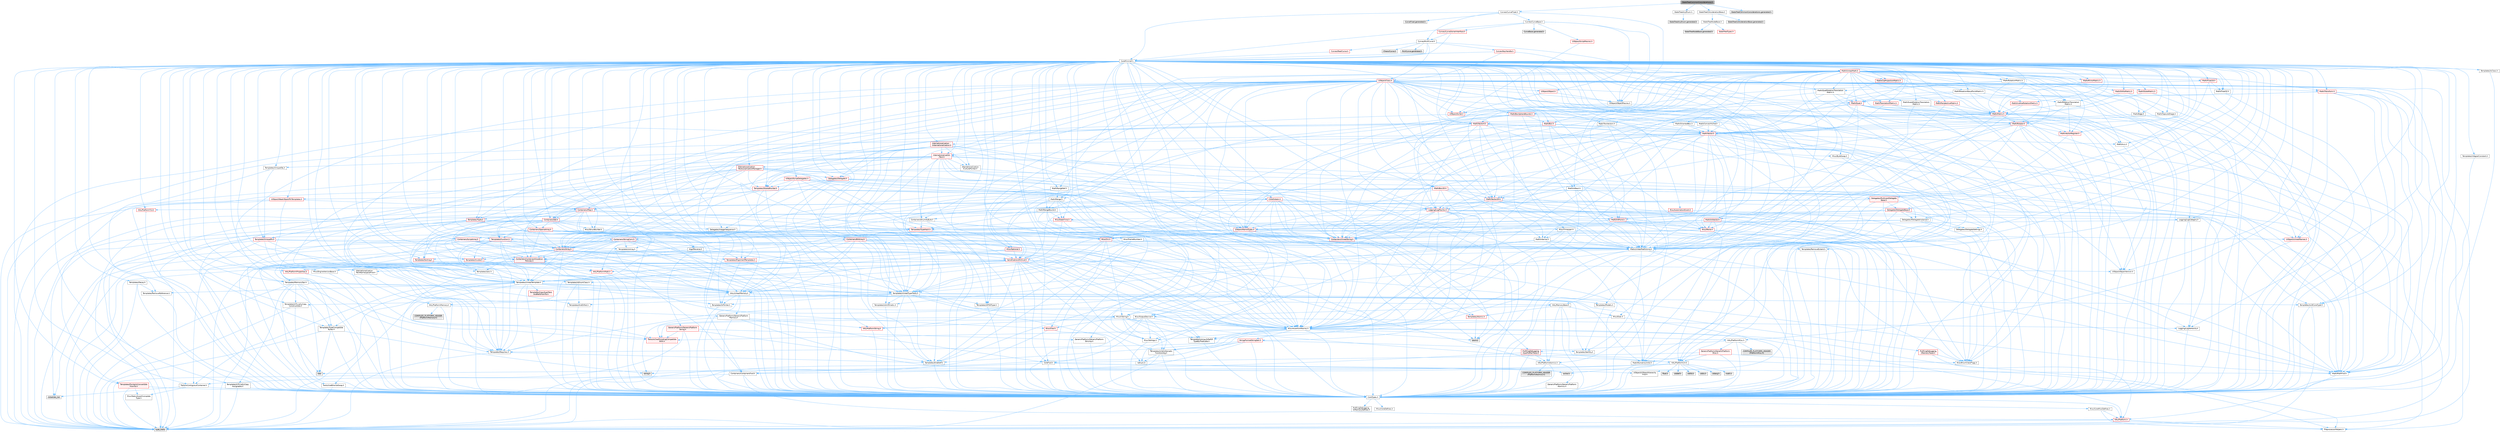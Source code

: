 digraph "StateTreeCommonConsiderations.h"
{
 // INTERACTIVE_SVG=YES
 // LATEX_PDF_SIZE
  bgcolor="transparent";
  edge [fontname=Helvetica,fontsize=10,labelfontname=Helvetica,labelfontsize=10];
  node [fontname=Helvetica,fontsize=10,shape=box,height=0.2,width=0.4];
  Node1 [id="Node000001",label="StateTreeCommonConsiderations.h",height=0.2,width=0.4,color="gray40", fillcolor="grey60", style="filled", fontcolor="black",tooltip=" "];
  Node1 -> Node2 [id="edge1_Node000001_Node000002",color="steelblue1",style="solid",tooltip=" "];
  Node2 [id="Node000002",label="Curves/CurveFloat.h",height=0.2,width=0.4,color="grey40", fillcolor="white", style="filled",URL="$d4/d92/CurveFloat_8h.html",tooltip=" "];
  Node2 -> Node3 [id="edge2_Node000002_Node000003",color="steelblue1",style="solid",tooltip=" "];
  Node3 [id="Node000003",label="CoreMinimal.h",height=0.2,width=0.4,color="grey40", fillcolor="white", style="filled",URL="$d7/d67/CoreMinimal_8h.html",tooltip=" "];
  Node3 -> Node4 [id="edge3_Node000003_Node000004",color="steelblue1",style="solid",tooltip=" "];
  Node4 [id="Node000004",label="CoreTypes.h",height=0.2,width=0.4,color="grey40", fillcolor="white", style="filled",URL="$dc/dec/CoreTypes_8h.html",tooltip=" "];
  Node4 -> Node5 [id="edge4_Node000004_Node000005",color="steelblue1",style="solid",tooltip=" "];
  Node5 [id="Node000005",label="HAL/Platform.h",height=0.2,width=0.4,color="red", fillcolor="#FFF0F0", style="filled",URL="$d9/dd0/Platform_8h.html",tooltip=" "];
  Node5 -> Node8 [id="edge5_Node000005_Node000008",color="steelblue1",style="solid",tooltip=" "];
  Node8 [id="Node000008",label="type_traits",height=0.2,width=0.4,color="grey60", fillcolor="#E0E0E0", style="filled",tooltip=" "];
  Node5 -> Node9 [id="edge6_Node000005_Node000009",color="steelblue1",style="solid",tooltip=" "];
  Node9 [id="Node000009",label="PreprocessorHelpers.h",height=0.2,width=0.4,color="grey40", fillcolor="white", style="filled",URL="$db/ddb/PreprocessorHelpers_8h.html",tooltip=" "];
  Node4 -> Node15 [id="edge7_Node000004_Node000015",color="steelblue1",style="solid",tooltip=" "];
  Node15 [id="Node000015",label="ProfilingDebugging\l/UMemoryDefines.h",height=0.2,width=0.4,color="grey40", fillcolor="white", style="filled",URL="$d2/da2/UMemoryDefines_8h.html",tooltip=" "];
  Node4 -> Node16 [id="edge8_Node000004_Node000016",color="steelblue1",style="solid",tooltip=" "];
  Node16 [id="Node000016",label="Misc/CoreMiscDefines.h",height=0.2,width=0.4,color="grey40", fillcolor="white", style="filled",URL="$da/d38/CoreMiscDefines_8h.html",tooltip=" "];
  Node16 -> Node5 [id="edge9_Node000016_Node000005",color="steelblue1",style="solid",tooltip=" "];
  Node16 -> Node9 [id="edge10_Node000016_Node000009",color="steelblue1",style="solid",tooltip=" "];
  Node4 -> Node17 [id="edge11_Node000004_Node000017",color="steelblue1",style="solid",tooltip=" "];
  Node17 [id="Node000017",label="Misc/CoreDefines.h",height=0.2,width=0.4,color="grey40", fillcolor="white", style="filled",URL="$d3/dd2/CoreDefines_8h.html",tooltip=" "];
  Node3 -> Node18 [id="edge12_Node000003_Node000018",color="steelblue1",style="solid",tooltip=" "];
  Node18 [id="Node000018",label="CoreFwd.h",height=0.2,width=0.4,color="grey40", fillcolor="white", style="filled",URL="$d1/d1e/CoreFwd_8h.html",tooltip=" "];
  Node18 -> Node4 [id="edge13_Node000018_Node000004",color="steelblue1",style="solid",tooltip=" "];
  Node18 -> Node19 [id="edge14_Node000018_Node000019",color="steelblue1",style="solid",tooltip=" "];
  Node19 [id="Node000019",label="Containers/ContainersFwd.h",height=0.2,width=0.4,color="grey40", fillcolor="white", style="filled",URL="$d4/d0a/ContainersFwd_8h.html",tooltip=" "];
  Node19 -> Node5 [id="edge15_Node000019_Node000005",color="steelblue1",style="solid",tooltip=" "];
  Node19 -> Node4 [id="edge16_Node000019_Node000004",color="steelblue1",style="solid",tooltip=" "];
  Node19 -> Node20 [id="edge17_Node000019_Node000020",color="steelblue1",style="solid",tooltip=" "];
  Node20 [id="Node000020",label="Traits/IsContiguousContainer.h",height=0.2,width=0.4,color="grey40", fillcolor="white", style="filled",URL="$d5/d3c/IsContiguousContainer_8h.html",tooltip=" "];
  Node20 -> Node4 [id="edge18_Node000020_Node000004",color="steelblue1",style="solid",tooltip=" "];
  Node20 -> Node21 [id="edge19_Node000020_Node000021",color="steelblue1",style="solid",tooltip=" "];
  Node21 [id="Node000021",label="Misc/StaticAssertComplete\lType.h",height=0.2,width=0.4,color="grey40", fillcolor="white", style="filled",URL="$d5/d4e/StaticAssertCompleteType_8h.html",tooltip=" "];
  Node20 -> Node22 [id="edge20_Node000020_Node000022",color="steelblue1",style="solid",tooltip=" "];
  Node22 [id="Node000022",label="initializer_list",height=0.2,width=0.4,color="grey60", fillcolor="#E0E0E0", style="filled",tooltip=" "];
  Node18 -> Node23 [id="edge21_Node000018_Node000023",color="steelblue1",style="solid",tooltip=" "];
  Node23 [id="Node000023",label="Math/MathFwd.h",height=0.2,width=0.4,color="grey40", fillcolor="white", style="filled",URL="$d2/d10/MathFwd_8h.html",tooltip=" "];
  Node23 -> Node5 [id="edge22_Node000023_Node000005",color="steelblue1",style="solid",tooltip=" "];
  Node18 -> Node24 [id="edge23_Node000018_Node000024",color="steelblue1",style="solid",tooltip=" "];
  Node24 [id="Node000024",label="UObject/UObjectHierarchy\lFwd.h",height=0.2,width=0.4,color="grey40", fillcolor="white", style="filled",URL="$d3/d13/UObjectHierarchyFwd_8h.html",tooltip=" "];
  Node3 -> Node24 [id="edge24_Node000003_Node000024",color="steelblue1",style="solid",tooltip=" "];
  Node3 -> Node19 [id="edge25_Node000003_Node000019",color="steelblue1",style="solid",tooltip=" "];
  Node3 -> Node25 [id="edge26_Node000003_Node000025",color="steelblue1",style="solid",tooltip=" "];
  Node25 [id="Node000025",label="Misc/VarArgs.h",height=0.2,width=0.4,color="grey40", fillcolor="white", style="filled",URL="$d5/d6f/VarArgs_8h.html",tooltip=" "];
  Node25 -> Node4 [id="edge27_Node000025_Node000004",color="steelblue1",style="solid",tooltip=" "];
  Node3 -> Node26 [id="edge28_Node000003_Node000026",color="steelblue1",style="solid",tooltip=" "];
  Node26 [id="Node000026",label="Logging/LogVerbosity.h",height=0.2,width=0.4,color="grey40", fillcolor="white", style="filled",URL="$d2/d8f/LogVerbosity_8h.html",tooltip=" "];
  Node26 -> Node4 [id="edge29_Node000026_Node000004",color="steelblue1",style="solid",tooltip=" "];
  Node3 -> Node27 [id="edge30_Node000003_Node000027",color="steelblue1",style="solid",tooltip=" "];
  Node27 [id="Node000027",label="Misc/OutputDevice.h",height=0.2,width=0.4,color="grey40", fillcolor="white", style="filled",URL="$d7/d32/OutputDevice_8h.html",tooltip=" "];
  Node27 -> Node18 [id="edge31_Node000027_Node000018",color="steelblue1",style="solid",tooltip=" "];
  Node27 -> Node4 [id="edge32_Node000027_Node000004",color="steelblue1",style="solid",tooltip=" "];
  Node27 -> Node26 [id="edge33_Node000027_Node000026",color="steelblue1",style="solid",tooltip=" "];
  Node27 -> Node25 [id="edge34_Node000027_Node000025",color="steelblue1",style="solid",tooltip=" "];
  Node27 -> Node28 [id="edge35_Node000027_Node000028",color="steelblue1",style="solid",tooltip=" "];
  Node28 [id="Node000028",label="Templates/IsArrayOrRefOf\lTypeByPredicate.h",height=0.2,width=0.4,color="grey40", fillcolor="white", style="filled",URL="$d6/da1/IsArrayOrRefOfTypeByPredicate_8h.html",tooltip=" "];
  Node28 -> Node4 [id="edge36_Node000028_Node000004",color="steelblue1",style="solid",tooltip=" "];
  Node27 -> Node29 [id="edge37_Node000027_Node000029",color="steelblue1",style="solid",tooltip=" "];
  Node29 [id="Node000029",label="Templates/IsValidVariadic\lFunctionArg.h",height=0.2,width=0.4,color="grey40", fillcolor="white", style="filled",URL="$d0/dc8/IsValidVariadicFunctionArg_8h.html",tooltip=" "];
  Node29 -> Node4 [id="edge38_Node000029_Node000004",color="steelblue1",style="solid",tooltip=" "];
  Node29 -> Node30 [id="edge39_Node000029_Node000030",color="steelblue1",style="solid",tooltip=" "];
  Node30 [id="Node000030",label="IsEnum.h",height=0.2,width=0.4,color="grey40", fillcolor="white", style="filled",URL="$d4/de5/IsEnum_8h.html",tooltip=" "];
  Node29 -> Node8 [id="edge40_Node000029_Node000008",color="steelblue1",style="solid",tooltip=" "];
  Node27 -> Node31 [id="edge41_Node000027_Node000031",color="steelblue1",style="solid",tooltip=" "];
  Node31 [id="Node000031",label="Traits/IsCharEncodingCompatible\lWith.h",height=0.2,width=0.4,color="red", fillcolor="#FFF0F0", style="filled",URL="$df/dd1/IsCharEncodingCompatibleWith_8h.html",tooltip=" "];
  Node31 -> Node8 [id="edge42_Node000031_Node000008",color="steelblue1",style="solid",tooltip=" "];
  Node3 -> Node33 [id="edge43_Node000003_Node000033",color="steelblue1",style="solid",tooltip=" "];
  Node33 [id="Node000033",label="HAL/PlatformCrt.h",height=0.2,width=0.4,color="grey40", fillcolor="white", style="filled",URL="$d8/d75/PlatformCrt_8h.html",tooltip=" "];
  Node33 -> Node34 [id="edge44_Node000033_Node000034",color="steelblue1",style="solid",tooltip=" "];
  Node34 [id="Node000034",label="new",height=0.2,width=0.4,color="grey60", fillcolor="#E0E0E0", style="filled",tooltip=" "];
  Node33 -> Node35 [id="edge45_Node000033_Node000035",color="steelblue1",style="solid",tooltip=" "];
  Node35 [id="Node000035",label="wchar.h",height=0.2,width=0.4,color="grey60", fillcolor="#E0E0E0", style="filled",tooltip=" "];
  Node33 -> Node36 [id="edge46_Node000033_Node000036",color="steelblue1",style="solid",tooltip=" "];
  Node36 [id="Node000036",label="stddef.h",height=0.2,width=0.4,color="grey60", fillcolor="#E0E0E0", style="filled",tooltip=" "];
  Node33 -> Node37 [id="edge47_Node000033_Node000037",color="steelblue1",style="solid",tooltip=" "];
  Node37 [id="Node000037",label="stdlib.h",height=0.2,width=0.4,color="grey60", fillcolor="#E0E0E0", style="filled",tooltip=" "];
  Node33 -> Node38 [id="edge48_Node000033_Node000038",color="steelblue1",style="solid",tooltip=" "];
  Node38 [id="Node000038",label="stdio.h",height=0.2,width=0.4,color="grey60", fillcolor="#E0E0E0", style="filled",tooltip=" "];
  Node33 -> Node39 [id="edge49_Node000033_Node000039",color="steelblue1",style="solid",tooltip=" "];
  Node39 [id="Node000039",label="stdarg.h",height=0.2,width=0.4,color="grey60", fillcolor="#E0E0E0", style="filled",tooltip=" "];
  Node33 -> Node40 [id="edge50_Node000033_Node000040",color="steelblue1",style="solid",tooltip=" "];
  Node40 [id="Node000040",label="math.h",height=0.2,width=0.4,color="grey60", fillcolor="#E0E0E0", style="filled",tooltip=" "];
  Node33 -> Node41 [id="edge51_Node000033_Node000041",color="steelblue1",style="solid",tooltip=" "];
  Node41 [id="Node000041",label="float.h",height=0.2,width=0.4,color="grey60", fillcolor="#E0E0E0", style="filled",tooltip=" "];
  Node33 -> Node42 [id="edge52_Node000033_Node000042",color="steelblue1",style="solid",tooltip=" "];
  Node42 [id="Node000042",label="string.h",height=0.2,width=0.4,color="grey60", fillcolor="#E0E0E0", style="filled",tooltip=" "];
  Node3 -> Node43 [id="edge53_Node000003_Node000043",color="steelblue1",style="solid",tooltip=" "];
  Node43 [id="Node000043",label="HAL/PlatformMisc.h",height=0.2,width=0.4,color="grey40", fillcolor="white", style="filled",URL="$d0/df5/PlatformMisc_8h.html",tooltip=" "];
  Node43 -> Node4 [id="edge54_Node000043_Node000004",color="steelblue1",style="solid",tooltip=" "];
  Node43 -> Node44 [id="edge55_Node000043_Node000044",color="steelblue1",style="solid",tooltip=" "];
  Node44 [id="Node000044",label="GenericPlatform/GenericPlatform\lMisc.h",height=0.2,width=0.4,color="red", fillcolor="#FFF0F0", style="filled",URL="$db/d9a/GenericPlatformMisc_8h.html",tooltip=" "];
  Node44 -> Node18 [id="edge56_Node000044_Node000018",color="steelblue1",style="solid",tooltip=" "];
  Node44 -> Node4 [id="edge57_Node000044_Node000004",color="steelblue1",style="solid",tooltip=" "];
  Node44 -> Node33 [id="edge58_Node000044_Node000033",color="steelblue1",style="solid",tooltip=" "];
  Node44 -> Node48 [id="edge59_Node000044_Node000048",color="steelblue1",style="solid",tooltip=" "];
  Node48 [id="Node000048",label="Math/NumericLimits.h",height=0.2,width=0.4,color="grey40", fillcolor="white", style="filled",URL="$df/d1b/NumericLimits_8h.html",tooltip=" "];
  Node48 -> Node4 [id="edge60_Node000048_Node000004",color="steelblue1",style="solid",tooltip=" "];
  Node44 -> Node50 [id="edge61_Node000044_Node000050",color="steelblue1",style="solid",tooltip=" "];
  Node50 [id="Node000050",label="Misc/EnumClassFlags.h",height=0.2,width=0.4,color="grey40", fillcolor="white", style="filled",URL="$d8/de7/EnumClassFlags_8h.html",tooltip=" "];
  Node43 -> Node53 [id="edge62_Node000043_Node000053",color="steelblue1",style="solid",tooltip=" "];
  Node53 [id="Node000053",label="COMPILED_PLATFORM_HEADER\l(PlatformMisc.h)",height=0.2,width=0.4,color="grey60", fillcolor="#E0E0E0", style="filled",tooltip=" "];
  Node43 -> Node54 [id="edge63_Node000043_Node000054",color="steelblue1",style="solid",tooltip=" "];
  Node54 [id="Node000054",label="ProfilingDebugging\l/CpuProfilerTrace.h",height=0.2,width=0.4,color="red", fillcolor="#FFF0F0", style="filled",URL="$da/dcb/CpuProfilerTrace_8h.html",tooltip=" "];
  Node54 -> Node4 [id="edge64_Node000054_Node000004",color="steelblue1",style="solid",tooltip=" "];
  Node54 -> Node19 [id="edge65_Node000054_Node000019",color="steelblue1",style="solid",tooltip=" "];
  Node54 -> Node55 [id="edge66_Node000054_Node000055",color="steelblue1",style="solid",tooltip=" "];
  Node55 [id="Node000055",label="HAL/PlatformAtomics.h",height=0.2,width=0.4,color="grey40", fillcolor="white", style="filled",URL="$d3/d36/PlatformAtomics_8h.html",tooltip=" "];
  Node55 -> Node4 [id="edge67_Node000055_Node000004",color="steelblue1",style="solid",tooltip=" "];
  Node55 -> Node56 [id="edge68_Node000055_Node000056",color="steelblue1",style="solid",tooltip=" "];
  Node56 [id="Node000056",label="GenericPlatform/GenericPlatform\lAtomics.h",height=0.2,width=0.4,color="grey40", fillcolor="white", style="filled",URL="$da/d72/GenericPlatformAtomics_8h.html",tooltip=" "];
  Node56 -> Node4 [id="edge69_Node000056_Node000004",color="steelblue1",style="solid",tooltip=" "];
  Node55 -> Node57 [id="edge70_Node000055_Node000057",color="steelblue1",style="solid",tooltip=" "];
  Node57 [id="Node000057",label="COMPILED_PLATFORM_HEADER\l(PlatformAtomics.h)",height=0.2,width=0.4,color="grey60", fillcolor="#E0E0E0", style="filled",tooltip=" "];
  Node54 -> Node9 [id="edge71_Node000054_Node000009",color="steelblue1",style="solid",tooltip=" "];
  Node3 -> Node62 [id="edge72_Node000003_Node000062",color="steelblue1",style="solid",tooltip=" "];
  Node62 [id="Node000062",label="Misc/AssertionMacros.h",height=0.2,width=0.4,color="grey40", fillcolor="white", style="filled",URL="$d0/dfa/AssertionMacros_8h.html",tooltip=" "];
  Node62 -> Node4 [id="edge73_Node000062_Node000004",color="steelblue1",style="solid",tooltip=" "];
  Node62 -> Node5 [id="edge74_Node000062_Node000005",color="steelblue1",style="solid",tooltip=" "];
  Node62 -> Node43 [id="edge75_Node000062_Node000043",color="steelblue1",style="solid",tooltip=" "];
  Node62 -> Node9 [id="edge76_Node000062_Node000009",color="steelblue1",style="solid",tooltip=" "];
  Node62 -> Node63 [id="edge77_Node000062_Node000063",color="steelblue1",style="solid",tooltip=" "];
  Node63 [id="Node000063",label="Templates/EnableIf.h",height=0.2,width=0.4,color="grey40", fillcolor="white", style="filled",URL="$d7/d60/EnableIf_8h.html",tooltip=" "];
  Node63 -> Node4 [id="edge78_Node000063_Node000004",color="steelblue1",style="solid",tooltip=" "];
  Node62 -> Node28 [id="edge79_Node000062_Node000028",color="steelblue1",style="solid",tooltip=" "];
  Node62 -> Node29 [id="edge80_Node000062_Node000029",color="steelblue1",style="solid",tooltip=" "];
  Node62 -> Node31 [id="edge81_Node000062_Node000031",color="steelblue1",style="solid",tooltip=" "];
  Node62 -> Node25 [id="edge82_Node000062_Node000025",color="steelblue1",style="solid",tooltip=" "];
  Node62 -> Node64 [id="edge83_Node000062_Node000064",color="steelblue1",style="solid",tooltip=" "];
  Node64 [id="Node000064",label="String/FormatStringSan.h",height=0.2,width=0.4,color="red", fillcolor="#FFF0F0", style="filled",URL="$d3/d8b/FormatStringSan_8h.html",tooltip=" "];
  Node64 -> Node8 [id="edge84_Node000064_Node000008",color="steelblue1",style="solid",tooltip=" "];
  Node64 -> Node4 [id="edge85_Node000064_Node000004",color="steelblue1",style="solid",tooltip=" "];
  Node64 -> Node65 [id="edge86_Node000064_Node000065",color="steelblue1",style="solid",tooltip=" "];
  Node65 [id="Node000065",label="Templates/Requires.h",height=0.2,width=0.4,color="grey40", fillcolor="white", style="filled",URL="$dc/d96/Requires_8h.html",tooltip=" "];
  Node65 -> Node63 [id="edge87_Node000065_Node000063",color="steelblue1",style="solid",tooltip=" "];
  Node65 -> Node8 [id="edge88_Node000065_Node000008",color="steelblue1",style="solid",tooltip=" "];
  Node64 -> Node66 [id="edge89_Node000064_Node000066",color="steelblue1",style="solid",tooltip=" "];
  Node66 [id="Node000066",label="Templates/Identity.h",height=0.2,width=0.4,color="grey40", fillcolor="white", style="filled",URL="$d0/dd5/Identity_8h.html",tooltip=" "];
  Node64 -> Node29 [id="edge90_Node000064_Node000029",color="steelblue1",style="solid",tooltip=" "];
  Node64 -> Node19 [id="edge91_Node000064_Node000019",color="steelblue1",style="solid",tooltip=" "];
  Node62 -> Node70 [id="edge92_Node000062_Node000070",color="steelblue1",style="solid",tooltip=" "];
  Node70 [id="Node000070",label="atomic",height=0.2,width=0.4,color="grey60", fillcolor="#E0E0E0", style="filled",tooltip=" "];
  Node3 -> Node71 [id="edge93_Node000003_Node000071",color="steelblue1",style="solid",tooltip=" "];
  Node71 [id="Node000071",label="Templates/IsPointer.h",height=0.2,width=0.4,color="grey40", fillcolor="white", style="filled",URL="$d7/d05/IsPointer_8h.html",tooltip=" "];
  Node71 -> Node4 [id="edge94_Node000071_Node000004",color="steelblue1",style="solid",tooltip=" "];
  Node3 -> Node72 [id="edge95_Node000003_Node000072",color="steelblue1",style="solid",tooltip=" "];
  Node72 [id="Node000072",label="HAL/PlatformMemory.h",height=0.2,width=0.4,color="grey40", fillcolor="white", style="filled",URL="$de/d68/PlatformMemory_8h.html",tooltip=" "];
  Node72 -> Node4 [id="edge96_Node000072_Node000004",color="steelblue1",style="solid",tooltip=" "];
  Node72 -> Node73 [id="edge97_Node000072_Node000073",color="steelblue1",style="solid",tooltip=" "];
  Node73 [id="Node000073",label="GenericPlatform/GenericPlatform\lMemory.h",height=0.2,width=0.4,color="grey40", fillcolor="white", style="filled",URL="$dd/d22/GenericPlatformMemory_8h.html",tooltip=" "];
  Node73 -> Node18 [id="edge98_Node000073_Node000018",color="steelblue1",style="solid",tooltip=" "];
  Node73 -> Node4 [id="edge99_Node000073_Node000004",color="steelblue1",style="solid",tooltip=" "];
  Node73 -> Node74 [id="edge100_Node000073_Node000074",color="steelblue1",style="solid",tooltip=" "];
  Node74 [id="Node000074",label="HAL/PlatformString.h",height=0.2,width=0.4,color="red", fillcolor="#FFF0F0", style="filled",URL="$db/db5/PlatformString_8h.html",tooltip=" "];
  Node74 -> Node4 [id="edge101_Node000074_Node000004",color="steelblue1",style="solid",tooltip=" "];
  Node73 -> Node42 [id="edge102_Node000073_Node000042",color="steelblue1",style="solid",tooltip=" "];
  Node73 -> Node35 [id="edge103_Node000073_Node000035",color="steelblue1",style="solid",tooltip=" "];
  Node72 -> Node76 [id="edge104_Node000072_Node000076",color="steelblue1",style="solid",tooltip=" "];
  Node76 [id="Node000076",label="COMPILED_PLATFORM_HEADER\l(PlatformMemory.h)",height=0.2,width=0.4,color="grey60", fillcolor="#E0E0E0", style="filled",tooltip=" "];
  Node3 -> Node55 [id="edge105_Node000003_Node000055",color="steelblue1",style="solid",tooltip=" "];
  Node3 -> Node77 [id="edge106_Node000003_Node000077",color="steelblue1",style="solid",tooltip=" "];
  Node77 [id="Node000077",label="Misc/Exec.h",height=0.2,width=0.4,color="grey40", fillcolor="white", style="filled",URL="$de/ddb/Exec_8h.html",tooltip=" "];
  Node77 -> Node4 [id="edge107_Node000077_Node000004",color="steelblue1",style="solid",tooltip=" "];
  Node77 -> Node62 [id="edge108_Node000077_Node000062",color="steelblue1",style="solid",tooltip=" "];
  Node3 -> Node78 [id="edge109_Node000003_Node000078",color="steelblue1",style="solid",tooltip=" "];
  Node78 [id="Node000078",label="HAL/MemoryBase.h",height=0.2,width=0.4,color="grey40", fillcolor="white", style="filled",URL="$d6/d9f/MemoryBase_8h.html",tooltip=" "];
  Node78 -> Node4 [id="edge110_Node000078_Node000004",color="steelblue1",style="solid",tooltip=" "];
  Node78 -> Node55 [id="edge111_Node000078_Node000055",color="steelblue1",style="solid",tooltip=" "];
  Node78 -> Node33 [id="edge112_Node000078_Node000033",color="steelblue1",style="solid",tooltip=" "];
  Node78 -> Node77 [id="edge113_Node000078_Node000077",color="steelblue1",style="solid",tooltip=" "];
  Node78 -> Node27 [id="edge114_Node000078_Node000027",color="steelblue1",style="solid",tooltip=" "];
  Node78 -> Node79 [id="edge115_Node000078_Node000079",color="steelblue1",style="solid",tooltip=" "];
  Node79 [id="Node000079",label="Templates/Atomic.h",height=0.2,width=0.4,color="red", fillcolor="#FFF0F0", style="filled",URL="$d3/d91/Atomic_8h.html",tooltip=" "];
  Node79 -> Node70 [id="edge116_Node000079_Node000070",color="steelblue1",style="solid",tooltip=" "];
  Node3 -> Node88 [id="edge117_Node000003_Node000088",color="steelblue1",style="solid",tooltip=" "];
  Node88 [id="Node000088",label="HAL/UnrealMemory.h",height=0.2,width=0.4,color="grey40", fillcolor="white", style="filled",URL="$d9/d96/UnrealMemory_8h.html",tooltip=" "];
  Node88 -> Node4 [id="edge118_Node000088_Node000004",color="steelblue1",style="solid",tooltip=" "];
  Node88 -> Node73 [id="edge119_Node000088_Node000073",color="steelblue1",style="solid",tooltip=" "];
  Node88 -> Node78 [id="edge120_Node000088_Node000078",color="steelblue1",style="solid",tooltip=" "];
  Node88 -> Node72 [id="edge121_Node000088_Node000072",color="steelblue1",style="solid",tooltip=" "];
  Node88 -> Node89 [id="edge122_Node000088_Node000089",color="steelblue1",style="solid",tooltip=" "];
  Node89 [id="Node000089",label="ProfilingDebugging\l/MemoryTrace.h",height=0.2,width=0.4,color="red", fillcolor="#FFF0F0", style="filled",URL="$da/dd7/MemoryTrace_8h.html",tooltip=" "];
  Node89 -> Node5 [id="edge123_Node000089_Node000005",color="steelblue1",style="solid",tooltip=" "];
  Node89 -> Node50 [id="edge124_Node000089_Node000050",color="steelblue1",style="solid",tooltip=" "];
  Node88 -> Node71 [id="edge125_Node000088_Node000071",color="steelblue1",style="solid",tooltip=" "];
  Node3 -> Node90 [id="edge126_Node000003_Node000090",color="steelblue1",style="solid",tooltip=" "];
  Node90 [id="Node000090",label="Templates/IsArithmetic.h",height=0.2,width=0.4,color="grey40", fillcolor="white", style="filled",URL="$d2/d5d/IsArithmetic_8h.html",tooltip=" "];
  Node90 -> Node4 [id="edge127_Node000090_Node000004",color="steelblue1",style="solid",tooltip=" "];
  Node3 -> Node84 [id="edge128_Node000003_Node000084",color="steelblue1",style="solid",tooltip=" "];
  Node84 [id="Node000084",label="Templates/AndOrNot.h",height=0.2,width=0.4,color="grey40", fillcolor="white", style="filled",URL="$db/d0a/AndOrNot_8h.html",tooltip=" "];
  Node84 -> Node4 [id="edge129_Node000084_Node000004",color="steelblue1",style="solid",tooltip=" "];
  Node3 -> Node91 [id="edge130_Node000003_Node000091",color="steelblue1",style="solid",tooltip=" "];
  Node91 [id="Node000091",label="Templates/IsPODType.h",height=0.2,width=0.4,color="grey40", fillcolor="white", style="filled",URL="$d7/db1/IsPODType_8h.html",tooltip=" "];
  Node91 -> Node4 [id="edge131_Node000091_Node000004",color="steelblue1",style="solid",tooltip=" "];
  Node3 -> Node92 [id="edge132_Node000003_Node000092",color="steelblue1",style="solid",tooltip=" "];
  Node92 [id="Node000092",label="Templates/IsUECoreType.h",height=0.2,width=0.4,color="grey40", fillcolor="white", style="filled",URL="$d1/db8/IsUECoreType_8h.html",tooltip=" "];
  Node92 -> Node4 [id="edge133_Node000092_Node000004",color="steelblue1",style="solid",tooltip=" "];
  Node92 -> Node8 [id="edge134_Node000092_Node000008",color="steelblue1",style="solid",tooltip=" "];
  Node3 -> Node85 [id="edge135_Node000003_Node000085",color="steelblue1",style="solid",tooltip=" "];
  Node85 [id="Node000085",label="Templates/IsTriviallyCopy\lConstructible.h",height=0.2,width=0.4,color="grey40", fillcolor="white", style="filled",URL="$d3/d78/IsTriviallyCopyConstructible_8h.html",tooltip=" "];
  Node85 -> Node4 [id="edge136_Node000085_Node000004",color="steelblue1",style="solid",tooltip=" "];
  Node85 -> Node8 [id="edge137_Node000085_Node000008",color="steelblue1",style="solid",tooltip=" "];
  Node3 -> Node93 [id="edge138_Node000003_Node000093",color="steelblue1",style="solid",tooltip=" "];
  Node93 [id="Node000093",label="Templates/UnrealTypeTraits.h",height=0.2,width=0.4,color="grey40", fillcolor="white", style="filled",URL="$d2/d2d/UnrealTypeTraits_8h.html",tooltip=" "];
  Node93 -> Node4 [id="edge139_Node000093_Node000004",color="steelblue1",style="solid",tooltip=" "];
  Node93 -> Node71 [id="edge140_Node000093_Node000071",color="steelblue1",style="solid",tooltip=" "];
  Node93 -> Node62 [id="edge141_Node000093_Node000062",color="steelblue1",style="solid",tooltip=" "];
  Node93 -> Node84 [id="edge142_Node000093_Node000084",color="steelblue1",style="solid",tooltip=" "];
  Node93 -> Node63 [id="edge143_Node000093_Node000063",color="steelblue1",style="solid",tooltip=" "];
  Node93 -> Node90 [id="edge144_Node000093_Node000090",color="steelblue1",style="solid",tooltip=" "];
  Node93 -> Node30 [id="edge145_Node000093_Node000030",color="steelblue1",style="solid",tooltip=" "];
  Node93 -> Node94 [id="edge146_Node000093_Node000094",color="steelblue1",style="solid",tooltip=" "];
  Node94 [id="Node000094",label="Templates/Models.h",height=0.2,width=0.4,color="grey40", fillcolor="white", style="filled",URL="$d3/d0c/Models_8h.html",tooltip=" "];
  Node94 -> Node66 [id="edge147_Node000094_Node000066",color="steelblue1",style="solid",tooltip=" "];
  Node93 -> Node91 [id="edge148_Node000093_Node000091",color="steelblue1",style="solid",tooltip=" "];
  Node93 -> Node92 [id="edge149_Node000093_Node000092",color="steelblue1",style="solid",tooltip=" "];
  Node93 -> Node85 [id="edge150_Node000093_Node000085",color="steelblue1",style="solid",tooltip=" "];
  Node3 -> Node63 [id="edge151_Node000003_Node000063",color="steelblue1",style="solid",tooltip=" "];
  Node3 -> Node95 [id="edge152_Node000003_Node000095",color="steelblue1",style="solid",tooltip=" "];
  Node95 [id="Node000095",label="Templates/RemoveReference.h",height=0.2,width=0.4,color="grey40", fillcolor="white", style="filled",URL="$da/dbe/RemoveReference_8h.html",tooltip=" "];
  Node95 -> Node4 [id="edge153_Node000095_Node000004",color="steelblue1",style="solid",tooltip=" "];
  Node3 -> Node96 [id="edge154_Node000003_Node000096",color="steelblue1",style="solid",tooltip=" "];
  Node96 [id="Node000096",label="Templates/IntegralConstant.h",height=0.2,width=0.4,color="grey40", fillcolor="white", style="filled",URL="$db/d1b/IntegralConstant_8h.html",tooltip=" "];
  Node96 -> Node4 [id="edge155_Node000096_Node000004",color="steelblue1",style="solid",tooltip=" "];
  Node3 -> Node97 [id="edge156_Node000003_Node000097",color="steelblue1",style="solid",tooltip=" "];
  Node97 [id="Node000097",label="Templates/IsClass.h",height=0.2,width=0.4,color="grey40", fillcolor="white", style="filled",URL="$db/dcb/IsClass_8h.html",tooltip=" "];
  Node97 -> Node4 [id="edge157_Node000097_Node000004",color="steelblue1",style="solid",tooltip=" "];
  Node3 -> Node98 [id="edge158_Node000003_Node000098",color="steelblue1",style="solid",tooltip=" "];
  Node98 [id="Node000098",label="Templates/TypeCompatible\lBytes.h",height=0.2,width=0.4,color="grey40", fillcolor="white", style="filled",URL="$df/d0a/TypeCompatibleBytes_8h.html",tooltip=" "];
  Node98 -> Node4 [id="edge159_Node000098_Node000004",color="steelblue1",style="solid",tooltip=" "];
  Node98 -> Node42 [id="edge160_Node000098_Node000042",color="steelblue1",style="solid",tooltip=" "];
  Node98 -> Node34 [id="edge161_Node000098_Node000034",color="steelblue1",style="solid",tooltip=" "];
  Node98 -> Node8 [id="edge162_Node000098_Node000008",color="steelblue1",style="solid",tooltip=" "];
  Node3 -> Node20 [id="edge163_Node000003_Node000020",color="steelblue1",style="solid",tooltip=" "];
  Node3 -> Node99 [id="edge164_Node000003_Node000099",color="steelblue1",style="solid",tooltip=" "];
  Node99 [id="Node000099",label="Templates/UnrealTemplate.h",height=0.2,width=0.4,color="grey40", fillcolor="white", style="filled",URL="$d4/d24/UnrealTemplate_8h.html",tooltip=" "];
  Node99 -> Node4 [id="edge165_Node000099_Node000004",color="steelblue1",style="solid",tooltip=" "];
  Node99 -> Node71 [id="edge166_Node000099_Node000071",color="steelblue1",style="solid",tooltip=" "];
  Node99 -> Node88 [id="edge167_Node000099_Node000088",color="steelblue1",style="solid",tooltip=" "];
  Node99 -> Node100 [id="edge168_Node000099_Node000100",color="steelblue1",style="solid",tooltip=" "];
  Node100 [id="Node000100",label="Templates/CopyQualifiers\lAndRefsFromTo.h",height=0.2,width=0.4,color="red", fillcolor="#FFF0F0", style="filled",URL="$d3/db3/CopyQualifiersAndRefsFromTo_8h.html",tooltip=" "];
  Node99 -> Node93 [id="edge169_Node000099_Node000093",color="steelblue1",style="solid",tooltip=" "];
  Node99 -> Node95 [id="edge170_Node000099_Node000095",color="steelblue1",style="solid",tooltip=" "];
  Node99 -> Node65 [id="edge171_Node000099_Node000065",color="steelblue1",style="solid",tooltip=" "];
  Node99 -> Node98 [id="edge172_Node000099_Node000098",color="steelblue1",style="solid",tooltip=" "];
  Node99 -> Node66 [id="edge173_Node000099_Node000066",color="steelblue1",style="solid",tooltip=" "];
  Node99 -> Node20 [id="edge174_Node000099_Node000020",color="steelblue1",style="solid",tooltip=" "];
  Node99 -> Node102 [id="edge175_Node000099_Node000102",color="steelblue1",style="solid",tooltip=" "];
  Node102 [id="Node000102",label="Traits/UseBitwiseSwap.h",height=0.2,width=0.4,color="grey40", fillcolor="white", style="filled",URL="$db/df3/UseBitwiseSwap_8h.html",tooltip=" "];
  Node102 -> Node4 [id="edge176_Node000102_Node000004",color="steelblue1",style="solid",tooltip=" "];
  Node102 -> Node8 [id="edge177_Node000102_Node000008",color="steelblue1",style="solid",tooltip=" "];
  Node99 -> Node8 [id="edge178_Node000099_Node000008",color="steelblue1",style="solid",tooltip=" "];
  Node3 -> Node48 [id="edge179_Node000003_Node000048",color="steelblue1",style="solid",tooltip=" "];
  Node3 -> Node103 [id="edge180_Node000003_Node000103",color="steelblue1",style="solid",tooltip=" "];
  Node103 [id="Node000103",label="HAL/PlatformMath.h",height=0.2,width=0.4,color="red", fillcolor="#FFF0F0", style="filled",URL="$dc/d53/PlatformMath_8h.html",tooltip=" "];
  Node103 -> Node4 [id="edge181_Node000103_Node000004",color="steelblue1",style="solid",tooltip=" "];
  Node3 -> Node86 [id="edge182_Node000003_Node000086",color="steelblue1",style="solid",tooltip=" "];
  Node86 [id="Node000086",label="Templates/IsTriviallyCopy\lAssignable.h",height=0.2,width=0.4,color="grey40", fillcolor="white", style="filled",URL="$d2/df2/IsTriviallyCopyAssignable_8h.html",tooltip=" "];
  Node86 -> Node4 [id="edge183_Node000086_Node000004",color="steelblue1",style="solid",tooltip=" "];
  Node86 -> Node8 [id="edge184_Node000086_Node000008",color="steelblue1",style="solid",tooltip=" "];
  Node3 -> Node111 [id="edge185_Node000003_Node000111",color="steelblue1",style="solid",tooltip=" "];
  Node111 [id="Node000111",label="Templates/MemoryOps.h",height=0.2,width=0.4,color="grey40", fillcolor="white", style="filled",URL="$db/dea/MemoryOps_8h.html",tooltip=" "];
  Node111 -> Node4 [id="edge186_Node000111_Node000004",color="steelblue1",style="solid",tooltip=" "];
  Node111 -> Node88 [id="edge187_Node000111_Node000088",color="steelblue1",style="solid",tooltip=" "];
  Node111 -> Node86 [id="edge188_Node000111_Node000086",color="steelblue1",style="solid",tooltip=" "];
  Node111 -> Node85 [id="edge189_Node000111_Node000085",color="steelblue1",style="solid",tooltip=" "];
  Node111 -> Node65 [id="edge190_Node000111_Node000065",color="steelblue1",style="solid",tooltip=" "];
  Node111 -> Node93 [id="edge191_Node000111_Node000093",color="steelblue1",style="solid",tooltip=" "];
  Node111 -> Node102 [id="edge192_Node000111_Node000102",color="steelblue1",style="solid",tooltip=" "];
  Node111 -> Node34 [id="edge193_Node000111_Node000034",color="steelblue1",style="solid",tooltip=" "];
  Node111 -> Node8 [id="edge194_Node000111_Node000008",color="steelblue1",style="solid",tooltip=" "];
  Node3 -> Node112 [id="edge195_Node000003_Node000112",color="steelblue1",style="solid",tooltip=" "];
  Node112 [id="Node000112",label="Containers/ContainerAllocation\lPolicies.h",height=0.2,width=0.4,color="red", fillcolor="#FFF0F0", style="filled",URL="$d7/dff/ContainerAllocationPolicies_8h.html",tooltip=" "];
  Node112 -> Node4 [id="edge196_Node000112_Node000004",color="steelblue1",style="solid",tooltip=" "];
  Node112 -> Node112 [id="edge197_Node000112_Node000112",color="steelblue1",style="solid",tooltip=" "];
  Node112 -> Node103 [id="edge198_Node000112_Node000103",color="steelblue1",style="solid",tooltip=" "];
  Node112 -> Node88 [id="edge199_Node000112_Node000088",color="steelblue1",style="solid",tooltip=" "];
  Node112 -> Node48 [id="edge200_Node000112_Node000048",color="steelblue1",style="solid",tooltip=" "];
  Node112 -> Node62 [id="edge201_Node000112_Node000062",color="steelblue1",style="solid",tooltip=" "];
  Node112 -> Node111 [id="edge202_Node000112_Node000111",color="steelblue1",style="solid",tooltip=" "];
  Node112 -> Node98 [id="edge203_Node000112_Node000098",color="steelblue1",style="solid",tooltip=" "];
  Node112 -> Node8 [id="edge204_Node000112_Node000008",color="steelblue1",style="solid",tooltip=" "];
  Node3 -> Node115 [id="edge205_Node000003_Node000115",color="steelblue1",style="solid",tooltip=" "];
  Node115 [id="Node000115",label="Templates/IsEnumClass.h",height=0.2,width=0.4,color="grey40", fillcolor="white", style="filled",URL="$d7/d15/IsEnumClass_8h.html",tooltip=" "];
  Node115 -> Node4 [id="edge206_Node000115_Node000004",color="steelblue1",style="solid",tooltip=" "];
  Node115 -> Node84 [id="edge207_Node000115_Node000084",color="steelblue1",style="solid",tooltip=" "];
  Node3 -> Node116 [id="edge208_Node000003_Node000116",color="steelblue1",style="solid",tooltip=" "];
  Node116 [id="Node000116",label="HAL/PlatformProperties.h",height=0.2,width=0.4,color="red", fillcolor="#FFF0F0", style="filled",URL="$d9/db0/PlatformProperties_8h.html",tooltip=" "];
  Node116 -> Node4 [id="edge209_Node000116_Node000004",color="steelblue1",style="solid",tooltip=" "];
  Node3 -> Node119 [id="edge210_Node000003_Node000119",color="steelblue1",style="solid",tooltip=" "];
  Node119 [id="Node000119",label="Misc/EngineVersionBase.h",height=0.2,width=0.4,color="grey40", fillcolor="white", style="filled",URL="$d5/d2b/EngineVersionBase_8h.html",tooltip=" "];
  Node119 -> Node4 [id="edge211_Node000119_Node000004",color="steelblue1",style="solid",tooltip=" "];
  Node3 -> Node120 [id="edge212_Node000003_Node000120",color="steelblue1",style="solid",tooltip=" "];
  Node120 [id="Node000120",label="Internationalization\l/TextNamespaceFwd.h",height=0.2,width=0.4,color="grey40", fillcolor="white", style="filled",URL="$d8/d97/TextNamespaceFwd_8h.html",tooltip=" "];
  Node120 -> Node4 [id="edge213_Node000120_Node000004",color="steelblue1",style="solid",tooltip=" "];
  Node3 -> Node121 [id="edge214_Node000003_Node000121",color="steelblue1",style="solid",tooltip=" "];
  Node121 [id="Node000121",label="Serialization/Archive.h",height=0.2,width=0.4,color="red", fillcolor="#FFF0F0", style="filled",URL="$d7/d3b/Archive_8h.html",tooltip=" "];
  Node121 -> Node18 [id="edge215_Node000121_Node000018",color="steelblue1",style="solid",tooltip=" "];
  Node121 -> Node4 [id="edge216_Node000121_Node000004",color="steelblue1",style="solid",tooltip=" "];
  Node121 -> Node116 [id="edge217_Node000121_Node000116",color="steelblue1",style="solid",tooltip=" "];
  Node121 -> Node120 [id="edge218_Node000121_Node000120",color="steelblue1",style="solid",tooltip=" "];
  Node121 -> Node23 [id="edge219_Node000121_Node000023",color="steelblue1",style="solid",tooltip=" "];
  Node121 -> Node62 [id="edge220_Node000121_Node000062",color="steelblue1",style="solid",tooltip=" "];
  Node121 -> Node119 [id="edge221_Node000121_Node000119",color="steelblue1",style="solid",tooltip=" "];
  Node121 -> Node25 [id="edge222_Node000121_Node000025",color="steelblue1",style="solid",tooltip=" "];
  Node121 -> Node63 [id="edge223_Node000121_Node000063",color="steelblue1",style="solid",tooltip=" "];
  Node121 -> Node28 [id="edge224_Node000121_Node000028",color="steelblue1",style="solid",tooltip=" "];
  Node121 -> Node115 [id="edge225_Node000121_Node000115",color="steelblue1",style="solid",tooltip=" "];
  Node121 -> Node29 [id="edge226_Node000121_Node000029",color="steelblue1",style="solid",tooltip=" "];
  Node121 -> Node99 [id="edge227_Node000121_Node000099",color="steelblue1",style="solid",tooltip=" "];
  Node121 -> Node31 [id="edge228_Node000121_Node000031",color="steelblue1",style="solid",tooltip=" "];
  Node121 -> Node124 [id="edge229_Node000121_Node000124",color="steelblue1",style="solid",tooltip=" "];
  Node124 [id="Node000124",label="UObject/ObjectVersion.h",height=0.2,width=0.4,color="grey40", fillcolor="white", style="filled",URL="$da/d63/ObjectVersion_8h.html",tooltip=" "];
  Node124 -> Node4 [id="edge230_Node000124_Node000004",color="steelblue1",style="solid",tooltip=" "];
  Node3 -> Node125 [id="edge231_Node000003_Node000125",color="steelblue1",style="solid",tooltip=" "];
  Node125 [id="Node000125",label="Templates/Less.h",height=0.2,width=0.4,color="grey40", fillcolor="white", style="filled",URL="$de/dc8/Less_8h.html",tooltip=" "];
  Node125 -> Node4 [id="edge232_Node000125_Node000004",color="steelblue1",style="solid",tooltip=" "];
  Node125 -> Node99 [id="edge233_Node000125_Node000099",color="steelblue1",style="solid",tooltip=" "];
  Node3 -> Node126 [id="edge234_Node000003_Node000126",color="steelblue1",style="solid",tooltip=" "];
  Node126 [id="Node000126",label="Templates/Sorting.h",height=0.2,width=0.4,color="red", fillcolor="#FFF0F0", style="filled",URL="$d3/d9e/Sorting_8h.html",tooltip=" "];
  Node126 -> Node4 [id="edge235_Node000126_Node000004",color="steelblue1",style="solid",tooltip=" "];
  Node126 -> Node103 [id="edge236_Node000126_Node000103",color="steelblue1",style="solid",tooltip=" "];
  Node126 -> Node125 [id="edge237_Node000126_Node000125",color="steelblue1",style="solid",tooltip=" "];
  Node3 -> Node137 [id="edge238_Node000003_Node000137",color="steelblue1",style="solid",tooltip=" "];
  Node137 [id="Node000137",label="Misc/Char.h",height=0.2,width=0.4,color="red", fillcolor="#FFF0F0", style="filled",URL="$d0/d58/Char_8h.html",tooltip=" "];
  Node137 -> Node4 [id="edge239_Node000137_Node000004",color="steelblue1",style="solid",tooltip=" "];
  Node137 -> Node8 [id="edge240_Node000137_Node000008",color="steelblue1",style="solid",tooltip=" "];
  Node3 -> Node140 [id="edge241_Node000003_Node000140",color="steelblue1",style="solid",tooltip=" "];
  Node140 [id="Node000140",label="GenericPlatform/GenericPlatform\lStricmp.h",height=0.2,width=0.4,color="grey40", fillcolor="white", style="filled",URL="$d2/d86/GenericPlatformStricmp_8h.html",tooltip=" "];
  Node140 -> Node4 [id="edge242_Node000140_Node000004",color="steelblue1",style="solid",tooltip=" "];
  Node3 -> Node141 [id="edge243_Node000003_Node000141",color="steelblue1",style="solid",tooltip=" "];
  Node141 [id="Node000141",label="GenericPlatform/GenericPlatform\lString.h",height=0.2,width=0.4,color="red", fillcolor="#FFF0F0", style="filled",URL="$dd/d20/GenericPlatformString_8h.html",tooltip=" "];
  Node141 -> Node4 [id="edge244_Node000141_Node000004",color="steelblue1",style="solid",tooltip=" "];
  Node141 -> Node140 [id="edge245_Node000141_Node000140",color="steelblue1",style="solid",tooltip=" "];
  Node141 -> Node63 [id="edge246_Node000141_Node000063",color="steelblue1",style="solid",tooltip=" "];
  Node141 -> Node31 [id="edge247_Node000141_Node000031",color="steelblue1",style="solid",tooltip=" "];
  Node141 -> Node8 [id="edge248_Node000141_Node000008",color="steelblue1",style="solid",tooltip=" "];
  Node3 -> Node74 [id="edge249_Node000003_Node000074",color="steelblue1",style="solid",tooltip=" "];
  Node3 -> Node144 [id="edge250_Node000003_Node000144",color="steelblue1",style="solid",tooltip=" "];
  Node144 [id="Node000144",label="Misc/CString.h",height=0.2,width=0.4,color="grey40", fillcolor="white", style="filled",URL="$d2/d49/CString_8h.html",tooltip=" "];
  Node144 -> Node4 [id="edge251_Node000144_Node000004",color="steelblue1",style="solid",tooltip=" "];
  Node144 -> Node33 [id="edge252_Node000144_Node000033",color="steelblue1",style="solid",tooltip=" "];
  Node144 -> Node74 [id="edge253_Node000144_Node000074",color="steelblue1",style="solid",tooltip=" "];
  Node144 -> Node62 [id="edge254_Node000144_Node000062",color="steelblue1",style="solid",tooltip=" "];
  Node144 -> Node137 [id="edge255_Node000144_Node000137",color="steelblue1",style="solid",tooltip=" "];
  Node144 -> Node25 [id="edge256_Node000144_Node000025",color="steelblue1",style="solid",tooltip=" "];
  Node144 -> Node28 [id="edge257_Node000144_Node000028",color="steelblue1",style="solid",tooltip=" "];
  Node144 -> Node29 [id="edge258_Node000144_Node000029",color="steelblue1",style="solid",tooltip=" "];
  Node144 -> Node31 [id="edge259_Node000144_Node000031",color="steelblue1",style="solid",tooltip=" "];
  Node3 -> Node145 [id="edge260_Node000003_Node000145",color="steelblue1",style="solid",tooltip=" "];
  Node145 [id="Node000145",label="Misc/Crc.h",height=0.2,width=0.4,color="red", fillcolor="#FFF0F0", style="filled",URL="$d4/dd2/Crc_8h.html",tooltip=" "];
  Node145 -> Node4 [id="edge261_Node000145_Node000004",color="steelblue1",style="solid",tooltip=" "];
  Node145 -> Node74 [id="edge262_Node000145_Node000074",color="steelblue1",style="solid",tooltip=" "];
  Node145 -> Node62 [id="edge263_Node000145_Node000062",color="steelblue1",style="solid",tooltip=" "];
  Node145 -> Node144 [id="edge264_Node000145_Node000144",color="steelblue1",style="solid",tooltip=" "];
  Node145 -> Node137 [id="edge265_Node000145_Node000137",color="steelblue1",style="solid",tooltip=" "];
  Node145 -> Node93 [id="edge266_Node000145_Node000093",color="steelblue1",style="solid",tooltip=" "];
  Node3 -> Node136 [id="edge267_Node000003_Node000136",color="steelblue1",style="solid",tooltip=" "];
  Node136 [id="Node000136",label="Math/UnrealMathUtility.h",height=0.2,width=0.4,color="grey40", fillcolor="white", style="filled",URL="$db/db8/UnrealMathUtility_8h.html",tooltip=" "];
  Node136 -> Node4 [id="edge268_Node000136_Node000004",color="steelblue1",style="solid",tooltip=" "];
  Node136 -> Node62 [id="edge269_Node000136_Node000062",color="steelblue1",style="solid",tooltip=" "];
  Node136 -> Node103 [id="edge270_Node000136_Node000103",color="steelblue1",style="solid",tooltip=" "];
  Node136 -> Node23 [id="edge271_Node000136_Node000023",color="steelblue1",style="solid",tooltip=" "];
  Node136 -> Node66 [id="edge272_Node000136_Node000066",color="steelblue1",style="solid",tooltip=" "];
  Node136 -> Node65 [id="edge273_Node000136_Node000065",color="steelblue1",style="solid",tooltip=" "];
  Node3 -> Node146 [id="edge274_Node000003_Node000146",color="steelblue1",style="solid",tooltip=" "];
  Node146 [id="Node000146",label="Containers/UnrealString.h",height=0.2,width=0.4,color="red", fillcolor="#FFF0F0", style="filled",URL="$d5/dba/UnrealString_8h.html",tooltip=" "];
  Node3 -> Node150 [id="edge275_Node000003_Node000150",color="steelblue1",style="solid",tooltip=" "];
  Node150 [id="Node000150",label="Containers/Array.h",height=0.2,width=0.4,color="red", fillcolor="#FFF0F0", style="filled",URL="$df/dd0/Array_8h.html",tooltip=" "];
  Node150 -> Node4 [id="edge276_Node000150_Node000004",color="steelblue1",style="solid",tooltip=" "];
  Node150 -> Node62 [id="edge277_Node000150_Node000062",color="steelblue1",style="solid",tooltip=" "];
  Node150 -> Node88 [id="edge278_Node000150_Node000088",color="steelblue1",style="solid",tooltip=" "];
  Node150 -> Node93 [id="edge279_Node000150_Node000093",color="steelblue1",style="solid",tooltip=" "];
  Node150 -> Node99 [id="edge280_Node000150_Node000099",color="steelblue1",style="solid",tooltip=" "];
  Node150 -> Node112 [id="edge281_Node000150_Node000112",color="steelblue1",style="solid",tooltip=" "];
  Node150 -> Node121 [id="edge282_Node000150_Node000121",color="steelblue1",style="solid",tooltip=" "];
  Node150 -> Node129 [id="edge283_Node000150_Node000129",color="steelblue1",style="solid",tooltip=" "];
  Node129 [id="Node000129",label="Templates/Invoke.h",height=0.2,width=0.4,color="red", fillcolor="#FFF0F0", style="filled",URL="$d7/deb/Invoke_8h.html",tooltip=" "];
  Node129 -> Node4 [id="edge284_Node000129_Node000004",color="steelblue1",style="solid",tooltip=" "];
  Node129 -> Node99 [id="edge285_Node000129_Node000099",color="steelblue1",style="solid",tooltip=" "];
  Node129 -> Node8 [id="edge286_Node000129_Node000008",color="steelblue1",style="solid",tooltip=" "];
  Node150 -> Node125 [id="edge287_Node000150_Node000125",color="steelblue1",style="solid",tooltip=" "];
  Node150 -> Node65 [id="edge288_Node000150_Node000065",color="steelblue1",style="solid",tooltip=" "];
  Node150 -> Node126 [id="edge289_Node000150_Node000126",color="steelblue1",style="solid",tooltip=" "];
  Node150 -> Node173 [id="edge290_Node000150_Node000173",color="steelblue1",style="solid",tooltip=" "];
  Node173 [id="Node000173",label="Templates/AlignmentTemplates.h",height=0.2,width=0.4,color="red", fillcolor="#FFF0F0", style="filled",URL="$dd/d32/AlignmentTemplates_8h.html",tooltip=" "];
  Node173 -> Node4 [id="edge291_Node000173_Node000004",color="steelblue1",style="solid",tooltip=" "];
  Node173 -> Node71 [id="edge292_Node000173_Node000071",color="steelblue1",style="solid",tooltip=" "];
  Node150 -> Node8 [id="edge293_Node000150_Node000008",color="steelblue1",style="solid",tooltip=" "];
  Node3 -> Node174 [id="edge294_Node000003_Node000174",color="steelblue1",style="solid",tooltip=" "];
  Node174 [id="Node000174",label="Misc/FrameNumber.h",height=0.2,width=0.4,color="grey40", fillcolor="white", style="filled",URL="$dd/dbd/FrameNumber_8h.html",tooltip=" "];
  Node174 -> Node4 [id="edge295_Node000174_Node000004",color="steelblue1",style="solid",tooltip=" "];
  Node174 -> Node48 [id="edge296_Node000174_Node000048",color="steelblue1",style="solid",tooltip=" "];
  Node174 -> Node136 [id="edge297_Node000174_Node000136",color="steelblue1",style="solid",tooltip=" "];
  Node174 -> Node63 [id="edge298_Node000174_Node000063",color="steelblue1",style="solid",tooltip=" "];
  Node174 -> Node93 [id="edge299_Node000174_Node000093",color="steelblue1",style="solid",tooltip=" "];
  Node3 -> Node175 [id="edge300_Node000003_Node000175",color="steelblue1",style="solid",tooltip=" "];
  Node175 [id="Node000175",label="Misc/Timespan.h",height=0.2,width=0.4,color="grey40", fillcolor="white", style="filled",URL="$da/dd9/Timespan_8h.html",tooltip=" "];
  Node175 -> Node4 [id="edge301_Node000175_Node000004",color="steelblue1",style="solid",tooltip=" "];
  Node175 -> Node176 [id="edge302_Node000175_Node000176",color="steelblue1",style="solid",tooltip=" "];
  Node176 [id="Node000176",label="Math/Interval.h",height=0.2,width=0.4,color="grey40", fillcolor="white", style="filled",URL="$d1/d55/Interval_8h.html",tooltip=" "];
  Node176 -> Node4 [id="edge303_Node000176_Node000004",color="steelblue1",style="solid",tooltip=" "];
  Node176 -> Node90 [id="edge304_Node000176_Node000090",color="steelblue1",style="solid",tooltip=" "];
  Node176 -> Node93 [id="edge305_Node000176_Node000093",color="steelblue1",style="solid",tooltip=" "];
  Node176 -> Node48 [id="edge306_Node000176_Node000048",color="steelblue1",style="solid",tooltip=" "];
  Node176 -> Node136 [id="edge307_Node000176_Node000136",color="steelblue1",style="solid",tooltip=" "];
  Node175 -> Node136 [id="edge308_Node000175_Node000136",color="steelblue1",style="solid",tooltip=" "];
  Node175 -> Node62 [id="edge309_Node000175_Node000062",color="steelblue1",style="solid",tooltip=" "];
  Node3 -> Node177 [id="edge310_Node000003_Node000177",color="steelblue1",style="solid",tooltip=" "];
  Node177 [id="Node000177",label="Containers/StringConv.h",height=0.2,width=0.4,color="red", fillcolor="#FFF0F0", style="filled",URL="$d3/ddf/StringConv_8h.html",tooltip=" "];
  Node177 -> Node4 [id="edge311_Node000177_Node000004",color="steelblue1",style="solid",tooltip=" "];
  Node177 -> Node62 [id="edge312_Node000177_Node000062",color="steelblue1",style="solid",tooltip=" "];
  Node177 -> Node112 [id="edge313_Node000177_Node000112",color="steelblue1",style="solid",tooltip=" "];
  Node177 -> Node150 [id="edge314_Node000177_Node000150",color="steelblue1",style="solid",tooltip=" "];
  Node177 -> Node144 [id="edge315_Node000177_Node000144",color="steelblue1",style="solid",tooltip=" "];
  Node177 -> Node178 [id="edge316_Node000177_Node000178",color="steelblue1",style="solid",tooltip=" "];
  Node178 [id="Node000178",label="Templates/IsArray.h",height=0.2,width=0.4,color="grey40", fillcolor="white", style="filled",URL="$d8/d8d/IsArray_8h.html",tooltip=" "];
  Node178 -> Node4 [id="edge317_Node000178_Node000004",color="steelblue1",style="solid",tooltip=" "];
  Node177 -> Node99 [id="edge318_Node000177_Node000099",color="steelblue1",style="solid",tooltip=" "];
  Node177 -> Node93 [id="edge319_Node000177_Node000093",color="steelblue1",style="solid",tooltip=" "];
  Node177 -> Node31 [id="edge320_Node000177_Node000031",color="steelblue1",style="solid",tooltip=" "];
  Node177 -> Node20 [id="edge321_Node000177_Node000020",color="steelblue1",style="solid",tooltip=" "];
  Node177 -> Node8 [id="edge322_Node000177_Node000008",color="steelblue1",style="solid",tooltip=" "];
  Node3 -> Node179 [id="edge323_Node000003_Node000179",color="steelblue1",style="solid",tooltip=" "];
  Node179 [id="Node000179",label="UObject/UnrealNames.h",height=0.2,width=0.4,color="red", fillcolor="#FFF0F0", style="filled",URL="$d8/db1/UnrealNames_8h.html",tooltip=" "];
  Node179 -> Node4 [id="edge324_Node000179_Node000004",color="steelblue1",style="solid",tooltip=" "];
  Node3 -> Node181 [id="edge325_Node000003_Node000181",color="steelblue1",style="solid",tooltip=" "];
  Node181 [id="Node000181",label="UObject/NameTypes.h",height=0.2,width=0.4,color="red", fillcolor="#FFF0F0", style="filled",URL="$d6/d35/NameTypes_8h.html",tooltip=" "];
  Node181 -> Node4 [id="edge326_Node000181_Node000004",color="steelblue1",style="solid",tooltip=" "];
  Node181 -> Node62 [id="edge327_Node000181_Node000062",color="steelblue1",style="solid",tooltip=" "];
  Node181 -> Node88 [id="edge328_Node000181_Node000088",color="steelblue1",style="solid",tooltip=" "];
  Node181 -> Node93 [id="edge329_Node000181_Node000093",color="steelblue1",style="solid",tooltip=" "];
  Node181 -> Node99 [id="edge330_Node000181_Node000099",color="steelblue1",style="solid",tooltip=" "];
  Node181 -> Node146 [id="edge331_Node000181_Node000146",color="steelblue1",style="solid",tooltip=" "];
  Node181 -> Node177 [id="edge332_Node000181_Node000177",color="steelblue1",style="solid",tooltip=" "];
  Node181 -> Node179 [id="edge333_Node000181_Node000179",color="steelblue1",style="solid",tooltip=" "];
  Node181 -> Node79 [id="edge334_Node000181_Node000079",color="steelblue1",style="solid",tooltip=" "];
  Node3 -> Node189 [id="edge335_Node000003_Node000189",color="steelblue1",style="solid",tooltip=" "];
  Node189 [id="Node000189",label="Misc/Parse.h",height=0.2,width=0.4,color="red", fillcolor="#FFF0F0", style="filled",URL="$dc/d71/Parse_8h.html",tooltip=" "];
  Node189 -> Node146 [id="edge336_Node000189_Node000146",color="steelblue1",style="solid",tooltip=" "];
  Node189 -> Node4 [id="edge337_Node000189_Node000004",color="steelblue1",style="solid",tooltip=" "];
  Node189 -> Node33 [id="edge338_Node000189_Node000033",color="steelblue1",style="solid",tooltip=" "];
  Node189 -> Node50 [id="edge339_Node000189_Node000050",color="steelblue1",style="solid",tooltip=" "];
  Node189 -> Node190 [id="edge340_Node000189_Node000190",color="steelblue1",style="solid",tooltip=" "];
  Node190 [id="Node000190",label="Templates/Function.h",height=0.2,width=0.4,color="red", fillcolor="#FFF0F0", style="filled",URL="$df/df5/Function_8h.html",tooltip=" "];
  Node190 -> Node4 [id="edge341_Node000190_Node000004",color="steelblue1",style="solid",tooltip=" "];
  Node190 -> Node62 [id="edge342_Node000190_Node000062",color="steelblue1",style="solid",tooltip=" "];
  Node190 -> Node88 [id="edge343_Node000190_Node000088",color="steelblue1",style="solid",tooltip=" "];
  Node190 -> Node93 [id="edge344_Node000190_Node000093",color="steelblue1",style="solid",tooltip=" "];
  Node190 -> Node129 [id="edge345_Node000190_Node000129",color="steelblue1",style="solid",tooltip=" "];
  Node190 -> Node99 [id="edge346_Node000190_Node000099",color="steelblue1",style="solid",tooltip=" "];
  Node190 -> Node65 [id="edge347_Node000190_Node000065",color="steelblue1",style="solid",tooltip=" "];
  Node190 -> Node136 [id="edge348_Node000190_Node000136",color="steelblue1",style="solid",tooltip=" "];
  Node190 -> Node34 [id="edge349_Node000190_Node000034",color="steelblue1",style="solid",tooltip=" "];
  Node190 -> Node8 [id="edge350_Node000190_Node000008",color="steelblue1",style="solid",tooltip=" "];
  Node3 -> Node173 [id="edge351_Node000003_Node000173",color="steelblue1",style="solid",tooltip=" "];
  Node3 -> Node192 [id="edge352_Node000003_Node000192",color="steelblue1",style="solid",tooltip=" "];
  Node192 [id="Node000192",label="Misc/StructBuilder.h",height=0.2,width=0.4,color="grey40", fillcolor="white", style="filled",URL="$d9/db3/StructBuilder_8h.html",tooltip=" "];
  Node192 -> Node4 [id="edge353_Node000192_Node000004",color="steelblue1",style="solid",tooltip=" "];
  Node192 -> Node136 [id="edge354_Node000192_Node000136",color="steelblue1",style="solid",tooltip=" "];
  Node192 -> Node173 [id="edge355_Node000192_Node000173",color="steelblue1",style="solid",tooltip=" "];
  Node3 -> Node105 [id="edge356_Node000003_Node000105",color="steelblue1",style="solid",tooltip=" "];
  Node105 [id="Node000105",label="Templates/Decay.h",height=0.2,width=0.4,color="grey40", fillcolor="white", style="filled",URL="$dd/d0f/Decay_8h.html",tooltip=" "];
  Node105 -> Node4 [id="edge357_Node000105_Node000004",color="steelblue1",style="solid",tooltip=" "];
  Node105 -> Node95 [id="edge358_Node000105_Node000095",color="steelblue1",style="solid",tooltip=" "];
  Node105 -> Node8 [id="edge359_Node000105_Node000008",color="steelblue1",style="solid",tooltip=" "];
  Node3 -> Node193 [id="edge360_Node000003_Node000193",color="steelblue1",style="solid",tooltip=" "];
  Node193 [id="Node000193",label="Templates/PointerIsConvertible\lFromTo.h",height=0.2,width=0.4,color="red", fillcolor="#FFF0F0", style="filled",URL="$d6/d65/PointerIsConvertibleFromTo_8h.html",tooltip=" "];
  Node193 -> Node4 [id="edge361_Node000193_Node000004",color="steelblue1",style="solid",tooltip=" "];
  Node193 -> Node21 [id="edge362_Node000193_Node000021",color="steelblue1",style="solid",tooltip=" "];
  Node193 -> Node8 [id="edge363_Node000193_Node000008",color="steelblue1",style="solid",tooltip=" "];
  Node3 -> Node129 [id="edge364_Node000003_Node000129",color="steelblue1",style="solid",tooltip=" "];
  Node3 -> Node190 [id="edge365_Node000003_Node000190",color="steelblue1",style="solid",tooltip=" "];
  Node3 -> Node162 [id="edge366_Node000003_Node000162",color="steelblue1",style="solid",tooltip=" "];
  Node162 [id="Node000162",label="Templates/TypeHash.h",height=0.2,width=0.4,color="red", fillcolor="#FFF0F0", style="filled",URL="$d1/d62/TypeHash_8h.html",tooltip=" "];
  Node162 -> Node4 [id="edge367_Node000162_Node000004",color="steelblue1",style="solid",tooltip=" "];
  Node162 -> Node65 [id="edge368_Node000162_Node000065",color="steelblue1",style="solid",tooltip=" "];
  Node162 -> Node145 [id="edge369_Node000162_Node000145",color="steelblue1",style="solid",tooltip=" "];
  Node162 -> Node8 [id="edge370_Node000162_Node000008",color="steelblue1",style="solid",tooltip=" "];
  Node3 -> Node194 [id="edge371_Node000003_Node000194",color="steelblue1",style="solid",tooltip=" "];
  Node194 [id="Node000194",label="Containers/ScriptArray.h",height=0.2,width=0.4,color="red", fillcolor="#FFF0F0", style="filled",URL="$dc/daf/ScriptArray_8h.html",tooltip=" "];
  Node194 -> Node4 [id="edge372_Node000194_Node000004",color="steelblue1",style="solid",tooltip=" "];
  Node194 -> Node62 [id="edge373_Node000194_Node000062",color="steelblue1",style="solid",tooltip=" "];
  Node194 -> Node88 [id="edge374_Node000194_Node000088",color="steelblue1",style="solid",tooltip=" "];
  Node194 -> Node112 [id="edge375_Node000194_Node000112",color="steelblue1",style="solid",tooltip=" "];
  Node194 -> Node150 [id="edge376_Node000194_Node000150",color="steelblue1",style="solid",tooltip=" "];
  Node194 -> Node22 [id="edge377_Node000194_Node000022",color="steelblue1",style="solid",tooltip=" "];
  Node3 -> Node195 [id="edge378_Node000003_Node000195",color="steelblue1",style="solid",tooltip=" "];
  Node195 [id="Node000195",label="Containers/BitArray.h",height=0.2,width=0.4,color="red", fillcolor="#FFF0F0", style="filled",URL="$d1/de4/BitArray_8h.html",tooltip=" "];
  Node195 -> Node112 [id="edge379_Node000195_Node000112",color="steelblue1",style="solid",tooltip=" "];
  Node195 -> Node4 [id="edge380_Node000195_Node000004",color="steelblue1",style="solid",tooltip=" "];
  Node195 -> Node55 [id="edge381_Node000195_Node000055",color="steelblue1",style="solid",tooltip=" "];
  Node195 -> Node88 [id="edge382_Node000195_Node000088",color="steelblue1",style="solid",tooltip=" "];
  Node195 -> Node136 [id="edge383_Node000195_Node000136",color="steelblue1",style="solid",tooltip=" "];
  Node195 -> Node62 [id="edge384_Node000195_Node000062",color="steelblue1",style="solid",tooltip=" "];
  Node195 -> Node50 [id="edge385_Node000195_Node000050",color="steelblue1",style="solid",tooltip=" "];
  Node195 -> Node121 [id="edge386_Node000195_Node000121",color="steelblue1",style="solid",tooltip=" "];
  Node195 -> Node63 [id="edge387_Node000195_Node000063",color="steelblue1",style="solid",tooltip=" "];
  Node195 -> Node129 [id="edge388_Node000195_Node000129",color="steelblue1",style="solid",tooltip=" "];
  Node195 -> Node99 [id="edge389_Node000195_Node000099",color="steelblue1",style="solid",tooltip=" "];
  Node195 -> Node93 [id="edge390_Node000195_Node000093",color="steelblue1",style="solid",tooltip=" "];
  Node3 -> Node196 [id="edge391_Node000003_Node000196",color="steelblue1",style="solid",tooltip=" "];
  Node196 [id="Node000196",label="Containers/SparseArray.h",height=0.2,width=0.4,color="red", fillcolor="#FFF0F0", style="filled",URL="$d5/dbf/SparseArray_8h.html",tooltip=" "];
  Node196 -> Node4 [id="edge392_Node000196_Node000004",color="steelblue1",style="solid",tooltip=" "];
  Node196 -> Node62 [id="edge393_Node000196_Node000062",color="steelblue1",style="solid",tooltip=" "];
  Node196 -> Node88 [id="edge394_Node000196_Node000088",color="steelblue1",style="solid",tooltip=" "];
  Node196 -> Node93 [id="edge395_Node000196_Node000093",color="steelblue1",style="solid",tooltip=" "];
  Node196 -> Node99 [id="edge396_Node000196_Node000099",color="steelblue1",style="solid",tooltip=" "];
  Node196 -> Node112 [id="edge397_Node000196_Node000112",color="steelblue1",style="solid",tooltip=" "];
  Node196 -> Node125 [id="edge398_Node000196_Node000125",color="steelblue1",style="solid",tooltip=" "];
  Node196 -> Node150 [id="edge399_Node000196_Node000150",color="steelblue1",style="solid",tooltip=" "];
  Node196 -> Node136 [id="edge400_Node000196_Node000136",color="steelblue1",style="solid",tooltip=" "];
  Node196 -> Node194 [id="edge401_Node000196_Node000194",color="steelblue1",style="solid",tooltip=" "];
  Node196 -> Node195 [id="edge402_Node000196_Node000195",color="steelblue1",style="solid",tooltip=" "];
  Node196 -> Node146 [id="edge403_Node000196_Node000146",color="steelblue1",style="solid",tooltip=" "];
  Node3 -> Node212 [id="edge404_Node000003_Node000212",color="steelblue1",style="solid",tooltip=" "];
  Node212 [id="Node000212",label="Containers/Set.h",height=0.2,width=0.4,color="red", fillcolor="#FFF0F0", style="filled",URL="$d4/d45/Set_8h.html",tooltip=" "];
  Node212 -> Node112 [id="edge405_Node000212_Node000112",color="steelblue1",style="solid",tooltip=" "];
  Node212 -> Node196 [id="edge406_Node000212_Node000196",color="steelblue1",style="solid",tooltip=" "];
  Node212 -> Node19 [id="edge407_Node000212_Node000019",color="steelblue1",style="solid",tooltip=" "];
  Node212 -> Node136 [id="edge408_Node000212_Node000136",color="steelblue1",style="solid",tooltip=" "];
  Node212 -> Node62 [id="edge409_Node000212_Node000062",color="steelblue1",style="solid",tooltip=" "];
  Node212 -> Node192 [id="edge410_Node000212_Node000192",color="steelblue1",style="solid",tooltip=" "];
  Node212 -> Node190 [id="edge411_Node000212_Node000190",color="steelblue1",style="solid",tooltip=" "];
  Node212 -> Node126 [id="edge412_Node000212_Node000126",color="steelblue1",style="solid",tooltip=" "];
  Node212 -> Node162 [id="edge413_Node000212_Node000162",color="steelblue1",style="solid",tooltip=" "];
  Node212 -> Node99 [id="edge414_Node000212_Node000099",color="steelblue1",style="solid",tooltip=" "];
  Node212 -> Node22 [id="edge415_Node000212_Node000022",color="steelblue1",style="solid",tooltip=" "];
  Node212 -> Node8 [id="edge416_Node000212_Node000008",color="steelblue1",style="solid",tooltip=" "];
  Node3 -> Node215 [id="edge417_Node000003_Node000215",color="steelblue1",style="solid",tooltip=" "];
  Node215 [id="Node000215",label="Algo/Reverse.h",height=0.2,width=0.4,color="grey40", fillcolor="white", style="filled",URL="$d5/d93/Reverse_8h.html",tooltip=" "];
  Node215 -> Node4 [id="edge418_Node000215_Node000004",color="steelblue1",style="solid",tooltip=" "];
  Node215 -> Node99 [id="edge419_Node000215_Node000099",color="steelblue1",style="solid",tooltip=" "];
  Node3 -> Node216 [id="edge420_Node000003_Node000216",color="steelblue1",style="solid",tooltip=" "];
  Node216 [id="Node000216",label="Containers/Map.h",height=0.2,width=0.4,color="red", fillcolor="#FFF0F0", style="filled",URL="$df/d79/Map_8h.html",tooltip=" "];
  Node216 -> Node4 [id="edge421_Node000216_Node000004",color="steelblue1",style="solid",tooltip=" "];
  Node216 -> Node215 [id="edge422_Node000216_Node000215",color="steelblue1",style="solid",tooltip=" "];
  Node216 -> Node212 [id="edge423_Node000216_Node000212",color="steelblue1",style="solid",tooltip=" "];
  Node216 -> Node146 [id="edge424_Node000216_Node000146",color="steelblue1",style="solid",tooltip=" "];
  Node216 -> Node62 [id="edge425_Node000216_Node000062",color="steelblue1",style="solid",tooltip=" "];
  Node216 -> Node192 [id="edge426_Node000216_Node000192",color="steelblue1",style="solid",tooltip=" "];
  Node216 -> Node190 [id="edge427_Node000216_Node000190",color="steelblue1",style="solid",tooltip=" "];
  Node216 -> Node126 [id="edge428_Node000216_Node000126",color="steelblue1",style="solid",tooltip=" "];
  Node216 -> Node217 [id="edge429_Node000216_Node000217",color="steelblue1",style="solid",tooltip=" "];
  Node217 [id="Node000217",label="Templates/Tuple.h",height=0.2,width=0.4,color="red", fillcolor="#FFF0F0", style="filled",URL="$d2/d4f/Tuple_8h.html",tooltip=" "];
  Node217 -> Node4 [id="edge430_Node000217_Node000004",color="steelblue1",style="solid",tooltip=" "];
  Node217 -> Node99 [id="edge431_Node000217_Node000099",color="steelblue1",style="solid",tooltip=" "];
  Node217 -> Node218 [id="edge432_Node000217_Node000218",color="steelblue1",style="solid",tooltip=" "];
  Node218 [id="Node000218",label="Delegates/IntegerSequence.h",height=0.2,width=0.4,color="grey40", fillcolor="white", style="filled",URL="$d2/dcc/IntegerSequence_8h.html",tooltip=" "];
  Node218 -> Node4 [id="edge433_Node000218_Node000004",color="steelblue1",style="solid",tooltip=" "];
  Node217 -> Node129 [id="edge434_Node000217_Node000129",color="steelblue1",style="solid",tooltip=" "];
  Node217 -> Node65 [id="edge435_Node000217_Node000065",color="steelblue1",style="solid",tooltip=" "];
  Node217 -> Node162 [id="edge436_Node000217_Node000162",color="steelblue1",style="solid",tooltip=" "];
  Node217 -> Node8 [id="edge437_Node000217_Node000008",color="steelblue1",style="solid",tooltip=" "];
  Node216 -> Node99 [id="edge438_Node000216_Node000099",color="steelblue1",style="solid",tooltip=" "];
  Node216 -> Node93 [id="edge439_Node000216_Node000093",color="steelblue1",style="solid",tooltip=" "];
  Node216 -> Node8 [id="edge440_Node000216_Node000008",color="steelblue1",style="solid",tooltip=" "];
  Node3 -> Node220 [id="edge441_Node000003_Node000220",color="steelblue1",style="solid",tooltip=" "];
  Node220 [id="Node000220",label="Math/IntPoint.h",height=0.2,width=0.4,color="red", fillcolor="#FFF0F0", style="filled",URL="$d3/df7/IntPoint_8h.html",tooltip=" "];
  Node220 -> Node4 [id="edge442_Node000220_Node000004",color="steelblue1",style="solid",tooltip=" "];
  Node220 -> Node62 [id="edge443_Node000220_Node000062",color="steelblue1",style="solid",tooltip=" "];
  Node220 -> Node189 [id="edge444_Node000220_Node000189",color="steelblue1",style="solid",tooltip=" "];
  Node220 -> Node23 [id="edge445_Node000220_Node000023",color="steelblue1",style="solid",tooltip=" "];
  Node220 -> Node136 [id="edge446_Node000220_Node000136",color="steelblue1",style="solid",tooltip=" "];
  Node220 -> Node146 [id="edge447_Node000220_Node000146",color="steelblue1",style="solid",tooltip=" "];
  Node220 -> Node162 [id="edge448_Node000220_Node000162",color="steelblue1",style="solid",tooltip=" "];
  Node3 -> Node222 [id="edge449_Node000003_Node000222",color="steelblue1",style="solid",tooltip=" "];
  Node222 [id="Node000222",label="Math/IntVector.h",height=0.2,width=0.4,color="red", fillcolor="#FFF0F0", style="filled",URL="$d7/d44/IntVector_8h.html",tooltip=" "];
  Node222 -> Node4 [id="edge450_Node000222_Node000004",color="steelblue1",style="solid",tooltip=" "];
  Node222 -> Node145 [id="edge451_Node000222_Node000145",color="steelblue1",style="solid",tooltip=" "];
  Node222 -> Node189 [id="edge452_Node000222_Node000189",color="steelblue1",style="solid",tooltip=" "];
  Node222 -> Node23 [id="edge453_Node000222_Node000023",color="steelblue1",style="solid",tooltip=" "];
  Node222 -> Node136 [id="edge454_Node000222_Node000136",color="steelblue1",style="solid",tooltip=" "];
  Node222 -> Node146 [id="edge455_Node000222_Node000146",color="steelblue1",style="solid",tooltip=" "];
  Node3 -> Node223 [id="edge456_Node000003_Node000223",color="steelblue1",style="solid",tooltip=" "];
  Node223 [id="Node000223",label="Logging/LogCategory.h",height=0.2,width=0.4,color="grey40", fillcolor="white", style="filled",URL="$d9/d36/LogCategory_8h.html",tooltip=" "];
  Node223 -> Node4 [id="edge457_Node000223_Node000004",color="steelblue1",style="solid",tooltip=" "];
  Node223 -> Node26 [id="edge458_Node000223_Node000026",color="steelblue1",style="solid",tooltip=" "];
  Node223 -> Node181 [id="edge459_Node000223_Node000181",color="steelblue1",style="solid",tooltip=" "];
  Node3 -> Node224 [id="edge460_Node000003_Node000224",color="steelblue1",style="solid",tooltip=" "];
  Node224 [id="Node000224",label="Logging/LogMacros.h",height=0.2,width=0.4,color="red", fillcolor="#FFF0F0", style="filled",URL="$d0/d16/LogMacros_8h.html",tooltip=" "];
  Node224 -> Node146 [id="edge461_Node000224_Node000146",color="steelblue1",style="solid",tooltip=" "];
  Node224 -> Node4 [id="edge462_Node000224_Node000004",color="steelblue1",style="solid",tooltip=" "];
  Node224 -> Node9 [id="edge463_Node000224_Node000009",color="steelblue1",style="solid",tooltip=" "];
  Node224 -> Node223 [id="edge464_Node000224_Node000223",color="steelblue1",style="solid",tooltip=" "];
  Node224 -> Node26 [id="edge465_Node000224_Node000026",color="steelblue1",style="solid",tooltip=" "];
  Node224 -> Node62 [id="edge466_Node000224_Node000062",color="steelblue1",style="solid",tooltip=" "];
  Node224 -> Node25 [id="edge467_Node000224_Node000025",color="steelblue1",style="solid",tooltip=" "];
  Node224 -> Node64 [id="edge468_Node000224_Node000064",color="steelblue1",style="solid",tooltip=" "];
  Node224 -> Node63 [id="edge469_Node000224_Node000063",color="steelblue1",style="solid",tooltip=" "];
  Node224 -> Node28 [id="edge470_Node000224_Node000028",color="steelblue1",style="solid",tooltip=" "];
  Node224 -> Node29 [id="edge471_Node000224_Node000029",color="steelblue1",style="solid",tooltip=" "];
  Node224 -> Node31 [id="edge472_Node000224_Node000031",color="steelblue1",style="solid",tooltip=" "];
  Node224 -> Node8 [id="edge473_Node000224_Node000008",color="steelblue1",style="solid",tooltip=" "];
  Node3 -> Node227 [id="edge474_Node000003_Node000227",color="steelblue1",style="solid",tooltip=" "];
  Node227 [id="Node000227",label="Math/Vector2D.h",height=0.2,width=0.4,color="red", fillcolor="#FFF0F0", style="filled",URL="$d3/db0/Vector2D_8h.html",tooltip=" "];
  Node227 -> Node4 [id="edge475_Node000227_Node000004",color="steelblue1",style="solid",tooltip=" "];
  Node227 -> Node23 [id="edge476_Node000227_Node000023",color="steelblue1",style="solid",tooltip=" "];
  Node227 -> Node62 [id="edge477_Node000227_Node000062",color="steelblue1",style="solid",tooltip=" "];
  Node227 -> Node145 [id="edge478_Node000227_Node000145",color="steelblue1",style="solid",tooltip=" "];
  Node227 -> Node136 [id="edge479_Node000227_Node000136",color="steelblue1",style="solid",tooltip=" "];
  Node227 -> Node146 [id="edge480_Node000227_Node000146",color="steelblue1",style="solid",tooltip=" "];
  Node227 -> Node189 [id="edge481_Node000227_Node000189",color="steelblue1",style="solid",tooltip=" "];
  Node227 -> Node220 [id="edge482_Node000227_Node000220",color="steelblue1",style="solid",tooltip=" "];
  Node227 -> Node224 [id="edge483_Node000227_Node000224",color="steelblue1",style="solid",tooltip=" "];
  Node227 -> Node8 [id="edge484_Node000227_Node000008",color="steelblue1",style="solid",tooltip=" "];
  Node3 -> Node231 [id="edge485_Node000003_Node000231",color="steelblue1",style="solid",tooltip=" "];
  Node231 [id="Node000231",label="Math/IntRect.h",height=0.2,width=0.4,color="grey40", fillcolor="white", style="filled",URL="$d7/d53/IntRect_8h.html",tooltip=" "];
  Node231 -> Node4 [id="edge486_Node000231_Node000004",color="steelblue1",style="solid",tooltip=" "];
  Node231 -> Node23 [id="edge487_Node000231_Node000023",color="steelblue1",style="solid",tooltip=" "];
  Node231 -> Node136 [id="edge488_Node000231_Node000136",color="steelblue1",style="solid",tooltip=" "];
  Node231 -> Node146 [id="edge489_Node000231_Node000146",color="steelblue1",style="solid",tooltip=" "];
  Node231 -> Node220 [id="edge490_Node000231_Node000220",color="steelblue1",style="solid",tooltip=" "];
  Node231 -> Node227 [id="edge491_Node000231_Node000227",color="steelblue1",style="solid",tooltip=" "];
  Node3 -> Node232 [id="edge492_Node000003_Node000232",color="steelblue1",style="solid",tooltip=" "];
  Node232 [id="Node000232",label="Misc/ByteSwap.h",height=0.2,width=0.4,color="grey40", fillcolor="white", style="filled",URL="$dc/dd7/ByteSwap_8h.html",tooltip=" "];
  Node232 -> Node4 [id="edge493_Node000232_Node000004",color="steelblue1",style="solid",tooltip=" "];
  Node232 -> Node33 [id="edge494_Node000232_Node000033",color="steelblue1",style="solid",tooltip=" "];
  Node3 -> Node161 [id="edge495_Node000003_Node000161",color="steelblue1",style="solid",tooltip=" "];
  Node161 [id="Node000161",label="Containers/EnumAsByte.h",height=0.2,width=0.4,color="grey40", fillcolor="white", style="filled",URL="$d6/d9a/EnumAsByte_8h.html",tooltip=" "];
  Node161 -> Node4 [id="edge496_Node000161_Node000004",color="steelblue1",style="solid",tooltip=" "];
  Node161 -> Node91 [id="edge497_Node000161_Node000091",color="steelblue1",style="solid",tooltip=" "];
  Node161 -> Node162 [id="edge498_Node000161_Node000162",color="steelblue1",style="solid",tooltip=" "];
  Node3 -> Node233 [id="edge499_Node000003_Node000233",color="steelblue1",style="solid",tooltip=" "];
  Node233 [id="Node000233",label="HAL/PlatformTLS.h",height=0.2,width=0.4,color="red", fillcolor="#FFF0F0", style="filled",URL="$d0/def/PlatformTLS_8h.html",tooltip=" "];
  Node233 -> Node4 [id="edge500_Node000233_Node000004",color="steelblue1",style="solid",tooltip=" "];
  Node3 -> Node236 [id="edge501_Node000003_Node000236",color="steelblue1",style="solid",tooltip=" "];
  Node236 [id="Node000236",label="CoreGlobals.h",height=0.2,width=0.4,color="red", fillcolor="#FFF0F0", style="filled",URL="$d5/d8c/CoreGlobals_8h.html",tooltip=" "];
  Node236 -> Node146 [id="edge502_Node000236_Node000146",color="steelblue1",style="solid",tooltip=" "];
  Node236 -> Node4 [id="edge503_Node000236_Node000004",color="steelblue1",style="solid",tooltip=" "];
  Node236 -> Node233 [id="edge504_Node000236_Node000233",color="steelblue1",style="solid",tooltip=" "];
  Node236 -> Node224 [id="edge505_Node000236_Node000224",color="steelblue1",style="solid",tooltip=" "];
  Node236 -> Node50 [id="edge506_Node000236_Node000050",color="steelblue1",style="solid",tooltip=" "];
  Node236 -> Node27 [id="edge507_Node000236_Node000027",color="steelblue1",style="solid",tooltip=" "];
  Node236 -> Node54 [id="edge508_Node000236_Node000054",color="steelblue1",style="solid",tooltip=" "];
  Node236 -> Node79 [id="edge509_Node000236_Node000079",color="steelblue1",style="solid",tooltip=" "];
  Node236 -> Node181 [id="edge510_Node000236_Node000181",color="steelblue1",style="solid",tooltip=" "];
  Node236 -> Node70 [id="edge511_Node000236_Node000070",color="steelblue1",style="solid",tooltip=" "];
  Node3 -> Node237 [id="edge512_Node000003_Node000237",color="steelblue1",style="solid",tooltip=" "];
  Node237 [id="Node000237",label="Templates/SharedPointer.h",height=0.2,width=0.4,color="red", fillcolor="#FFF0F0", style="filled",URL="$d2/d17/SharedPointer_8h.html",tooltip=" "];
  Node237 -> Node4 [id="edge513_Node000237_Node000004",color="steelblue1",style="solid",tooltip=" "];
  Node237 -> Node193 [id="edge514_Node000237_Node000193",color="steelblue1",style="solid",tooltip=" "];
  Node237 -> Node62 [id="edge515_Node000237_Node000062",color="steelblue1",style="solid",tooltip=" "];
  Node237 -> Node88 [id="edge516_Node000237_Node000088",color="steelblue1",style="solid",tooltip=" "];
  Node237 -> Node150 [id="edge517_Node000237_Node000150",color="steelblue1",style="solid",tooltip=" "];
  Node237 -> Node216 [id="edge518_Node000237_Node000216",color="steelblue1",style="solid",tooltip=" "];
  Node237 -> Node236 [id="edge519_Node000237_Node000236",color="steelblue1",style="solid",tooltip=" "];
  Node3 -> Node242 [id="edge520_Node000003_Node000242",color="steelblue1",style="solid",tooltip=" "];
  Node242 [id="Node000242",label="Internationalization\l/CulturePointer.h",height=0.2,width=0.4,color="grey40", fillcolor="white", style="filled",URL="$d6/dbe/CulturePointer_8h.html",tooltip=" "];
  Node242 -> Node4 [id="edge521_Node000242_Node000004",color="steelblue1",style="solid",tooltip=" "];
  Node242 -> Node237 [id="edge522_Node000242_Node000237",color="steelblue1",style="solid",tooltip=" "];
  Node3 -> Node243 [id="edge523_Node000003_Node000243",color="steelblue1",style="solid",tooltip=" "];
  Node243 [id="Node000243",label="UObject/WeakObjectPtrTemplates.h",height=0.2,width=0.4,color="red", fillcolor="#FFF0F0", style="filled",URL="$d8/d3b/WeakObjectPtrTemplates_8h.html",tooltip=" "];
  Node243 -> Node4 [id="edge524_Node000243_Node000004",color="steelblue1",style="solid",tooltip=" "];
  Node243 -> Node65 [id="edge525_Node000243_Node000065",color="steelblue1",style="solid",tooltip=" "];
  Node243 -> Node216 [id="edge526_Node000243_Node000216",color="steelblue1",style="solid",tooltip=" "];
  Node243 -> Node8 [id="edge527_Node000243_Node000008",color="steelblue1",style="solid",tooltip=" "];
  Node3 -> Node246 [id="edge528_Node000003_Node000246",color="steelblue1",style="solid",tooltip=" "];
  Node246 [id="Node000246",label="Delegates/DelegateSettings.h",height=0.2,width=0.4,color="grey40", fillcolor="white", style="filled",URL="$d0/d97/DelegateSettings_8h.html",tooltip=" "];
  Node246 -> Node4 [id="edge529_Node000246_Node000004",color="steelblue1",style="solid",tooltip=" "];
  Node3 -> Node247 [id="edge530_Node000003_Node000247",color="steelblue1",style="solid",tooltip=" "];
  Node247 [id="Node000247",label="Delegates/IDelegateInstance.h",height=0.2,width=0.4,color="grey40", fillcolor="white", style="filled",URL="$d2/d10/IDelegateInstance_8h.html",tooltip=" "];
  Node247 -> Node4 [id="edge531_Node000247_Node000004",color="steelblue1",style="solid",tooltip=" "];
  Node247 -> Node162 [id="edge532_Node000247_Node000162",color="steelblue1",style="solid",tooltip=" "];
  Node247 -> Node181 [id="edge533_Node000247_Node000181",color="steelblue1",style="solid",tooltip=" "];
  Node247 -> Node246 [id="edge534_Node000247_Node000246",color="steelblue1",style="solid",tooltip=" "];
  Node3 -> Node248 [id="edge535_Node000003_Node000248",color="steelblue1",style="solid",tooltip=" "];
  Node248 [id="Node000248",label="Delegates/DelegateBase.h",height=0.2,width=0.4,color="red", fillcolor="#FFF0F0", style="filled",URL="$da/d67/DelegateBase_8h.html",tooltip=" "];
  Node248 -> Node4 [id="edge536_Node000248_Node000004",color="steelblue1",style="solid",tooltip=" "];
  Node248 -> Node112 [id="edge537_Node000248_Node000112",color="steelblue1",style="solid",tooltip=" "];
  Node248 -> Node136 [id="edge538_Node000248_Node000136",color="steelblue1",style="solid",tooltip=" "];
  Node248 -> Node181 [id="edge539_Node000248_Node000181",color="steelblue1",style="solid",tooltip=" "];
  Node248 -> Node246 [id="edge540_Node000248_Node000246",color="steelblue1",style="solid",tooltip=" "];
  Node248 -> Node247 [id="edge541_Node000248_Node000247",color="steelblue1",style="solid",tooltip=" "];
  Node3 -> Node256 [id="edge542_Node000003_Node000256",color="steelblue1",style="solid",tooltip=" "];
  Node256 [id="Node000256",label="Delegates/MulticastDelegate\lBase.h",height=0.2,width=0.4,color="red", fillcolor="#FFF0F0", style="filled",URL="$db/d16/MulticastDelegateBase_8h.html",tooltip=" "];
  Node256 -> Node4 [id="edge543_Node000256_Node000004",color="steelblue1",style="solid",tooltip=" "];
  Node256 -> Node112 [id="edge544_Node000256_Node000112",color="steelblue1",style="solid",tooltip=" "];
  Node256 -> Node150 [id="edge545_Node000256_Node000150",color="steelblue1",style="solid",tooltip=" "];
  Node256 -> Node136 [id="edge546_Node000256_Node000136",color="steelblue1",style="solid",tooltip=" "];
  Node256 -> Node247 [id="edge547_Node000256_Node000247",color="steelblue1",style="solid",tooltip=" "];
  Node256 -> Node248 [id="edge548_Node000256_Node000248",color="steelblue1",style="solid",tooltip=" "];
  Node3 -> Node218 [id="edge549_Node000003_Node000218",color="steelblue1",style="solid",tooltip=" "];
  Node3 -> Node217 [id="edge550_Node000003_Node000217",color="steelblue1",style="solid",tooltip=" "];
  Node3 -> Node257 [id="edge551_Node000003_Node000257",color="steelblue1",style="solid",tooltip=" "];
  Node257 [id="Node000257",label="UObject/ScriptDelegates.h",height=0.2,width=0.4,color="red", fillcolor="#FFF0F0", style="filled",URL="$de/d81/ScriptDelegates_8h.html",tooltip=" "];
  Node257 -> Node150 [id="edge552_Node000257_Node000150",color="steelblue1",style="solid",tooltip=" "];
  Node257 -> Node112 [id="edge553_Node000257_Node000112",color="steelblue1",style="solid",tooltip=" "];
  Node257 -> Node146 [id="edge554_Node000257_Node000146",color="steelblue1",style="solid",tooltip=" "];
  Node257 -> Node62 [id="edge555_Node000257_Node000062",color="steelblue1",style="solid",tooltip=" "];
  Node257 -> Node237 [id="edge556_Node000257_Node000237",color="steelblue1",style="solid",tooltip=" "];
  Node257 -> Node162 [id="edge557_Node000257_Node000162",color="steelblue1",style="solid",tooltip=" "];
  Node257 -> Node93 [id="edge558_Node000257_Node000093",color="steelblue1",style="solid",tooltip=" "];
  Node257 -> Node181 [id="edge559_Node000257_Node000181",color="steelblue1",style="solid",tooltip=" "];
  Node3 -> Node259 [id="edge560_Node000003_Node000259",color="steelblue1",style="solid",tooltip=" "];
  Node259 [id="Node000259",label="Delegates/Delegate.h",height=0.2,width=0.4,color="red", fillcolor="#FFF0F0", style="filled",URL="$d4/d80/Delegate_8h.html",tooltip=" "];
  Node259 -> Node4 [id="edge561_Node000259_Node000004",color="steelblue1",style="solid",tooltip=" "];
  Node259 -> Node62 [id="edge562_Node000259_Node000062",color="steelblue1",style="solid",tooltip=" "];
  Node259 -> Node181 [id="edge563_Node000259_Node000181",color="steelblue1",style="solid",tooltip=" "];
  Node259 -> Node237 [id="edge564_Node000259_Node000237",color="steelblue1",style="solid",tooltip=" "];
  Node259 -> Node243 [id="edge565_Node000259_Node000243",color="steelblue1",style="solid",tooltip=" "];
  Node259 -> Node256 [id="edge566_Node000259_Node000256",color="steelblue1",style="solid",tooltip=" "];
  Node259 -> Node218 [id="edge567_Node000259_Node000218",color="steelblue1",style="solid",tooltip=" "];
  Node3 -> Node264 [id="edge568_Node000003_Node000264",color="steelblue1",style="solid",tooltip=" "];
  Node264 [id="Node000264",label="Internationalization\l/TextLocalizationManager.h",height=0.2,width=0.4,color="red", fillcolor="#FFF0F0", style="filled",URL="$d5/d2e/TextLocalizationManager_8h.html",tooltip=" "];
  Node264 -> Node150 [id="edge569_Node000264_Node000150",color="steelblue1",style="solid",tooltip=" "];
  Node264 -> Node112 [id="edge570_Node000264_Node000112",color="steelblue1",style="solid",tooltip=" "];
  Node264 -> Node216 [id="edge571_Node000264_Node000216",color="steelblue1",style="solid",tooltip=" "];
  Node264 -> Node212 [id="edge572_Node000264_Node000212",color="steelblue1",style="solid",tooltip=" "];
  Node264 -> Node146 [id="edge573_Node000264_Node000146",color="steelblue1",style="solid",tooltip=" "];
  Node264 -> Node4 [id="edge574_Node000264_Node000004",color="steelblue1",style="solid",tooltip=" "];
  Node264 -> Node259 [id="edge575_Node000264_Node000259",color="steelblue1",style="solid",tooltip=" "];
  Node264 -> Node145 [id="edge576_Node000264_Node000145",color="steelblue1",style="solid",tooltip=" "];
  Node264 -> Node50 [id="edge577_Node000264_Node000050",color="steelblue1",style="solid",tooltip=" "];
  Node264 -> Node190 [id="edge578_Node000264_Node000190",color="steelblue1",style="solid",tooltip=" "];
  Node264 -> Node237 [id="edge579_Node000264_Node000237",color="steelblue1",style="solid",tooltip=" "];
  Node264 -> Node70 [id="edge580_Node000264_Node000070",color="steelblue1",style="solid",tooltip=" "];
  Node3 -> Node205 [id="edge581_Node000003_Node000205",color="steelblue1",style="solid",tooltip=" "];
  Node205 [id="Node000205",label="Misc/Optional.h",height=0.2,width=0.4,color="red", fillcolor="#FFF0F0", style="filled",URL="$d2/dae/Optional_8h.html",tooltip=" "];
  Node205 -> Node4 [id="edge582_Node000205_Node000004",color="steelblue1",style="solid",tooltip=" "];
  Node205 -> Node62 [id="edge583_Node000205_Node000062",color="steelblue1",style="solid",tooltip=" "];
  Node205 -> Node111 [id="edge584_Node000205_Node000111",color="steelblue1",style="solid",tooltip=" "];
  Node205 -> Node99 [id="edge585_Node000205_Node000099",color="steelblue1",style="solid",tooltip=" "];
  Node205 -> Node121 [id="edge586_Node000205_Node000121",color="steelblue1",style="solid",tooltip=" "];
  Node3 -> Node178 [id="edge587_Node000003_Node000178",color="steelblue1",style="solid",tooltip=" "];
  Node3 -> Node210 [id="edge588_Node000003_Node000210",color="steelblue1",style="solid",tooltip=" "];
  Node210 [id="Node000210",label="Templates/RemoveExtent.h",height=0.2,width=0.4,color="grey40", fillcolor="white", style="filled",URL="$dc/de9/RemoveExtent_8h.html",tooltip=" "];
  Node210 -> Node4 [id="edge589_Node000210_Node000004",color="steelblue1",style="solid",tooltip=" "];
  Node3 -> Node209 [id="edge590_Node000003_Node000209",color="steelblue1",style="solid",tooltip=" "];
  Node209 [id="Node000209",label="Templates/UniquePtr.h",height=0.2,width=0.4,color="red", fillcolor="#FFF0F0", style="filled",URL="$de/d1a/UniquePtr_8h.html",tooltip=" "];
  Node209 -> Node4 [id="edge591_Node000209_Node000004",color="steelblue1",style="solid",tooltip=" "];
  Node209 -> Node99 [id="edge592_Node000209_Node000099",color="steelblue1",style="solid",tooltip=" "];
  Node209 -> Node178 [id="edge593_Node000209_Node000178",color="steelblue1",style="solid",tooltip=" "];
  Node209 -> Node210 [id="edge594_Node000209_Node000210",color="steelblue1",style="solid",tooltip=" "];
  Node209 -> Node65 [id="edge595_Node000209_Node000065",color="steelblue1",style="solid",tooltip=" "];
  Node209 -> Node8 [id="edge596_Node000209_Node000008",color="steelblue1",style="solid",tooltip=" "];
  Node3 -> Node271 [id="edge597_Node000003_Node000271",color="steelblue1",style="solid",tooltip=" "];
  Node271 [id="Node000271",label="Internationalization\l/Text.h",height=0.2,width=0.4,color="red", fillcolor="#FFF0F0", style="filled",URL="$d6/d35/Text_8h.html",tooltip=" "];
  Node271 -> Node4 [id="edge598_Node000271_Node000004",color="steelblue1",style="solid",tooltip=" "];
  Node271 -> Node55 [id="edge599_Node000271_Node000055",color="steelblue1",style="solid",tooltip=" "];
  Node271 -> Node62 [id="edge600_Node000271_Node000062",color="steelblue1",style="solid",tooltip=" "];
  Node271 -> Node50 [id="edge601_Node000271_Node000050",color="steelblue1",style="solid",tooltip=" "];
  Node271 -> Node93 [id="edge602_Node000271_Node000093",color="steelblue1",style="solid",tooltip=" "];
  Node271 -> Node150 [id="edge603_Node000271_Node000150",color="steelblue1",style="solid",tooltip=" "];
  Node271 -> Node146 [id="edge604_Node000271_Node000146",color="steelblue1",style="solid",tooltip=" "];
  Node271 -> Node161 [id="edge605_Node000271_Node000161",color="steelblue1",style="solid",tooltip=" "];
  Node271 -> Node237 [id="edge606_Node000271_Node000237",color="steelblue1",style="solid",tooltip=" "];
  Node271 -> Node242 [id="edge607_Node000271_Node000242",color="steelblue1",style="solid",tooltip=" "];
  Node271 -> Node264 [id="edge608_Node000271_Node000264",color="steelblue1",style="solid",tooltip=" "];
  Node271 -> Node205 [id="edge609_Node000271_Node000205",color="steelblue1",style="solid",tooltip=" "];
  Node271 -> Node209 [id="edge610_Node000271_Node000209",color="steelblue1",style="solid",tooltip=" "];
  Node271 -> Node65 [id="edge611_Node000271_Node000065",color="steelblue1",style="solid",tooltip=" "];
  Node271 -> Node8 [id="edge612_Node000271_Node000008",color="steelblue1",style="solid",tooltip=" "];
  Node3 -> Node208 [id="edge613_Node000003_Node000208",color="steelblue1",style="solid",tooltip=" "];
  Node208 [id="Node000208",label="Templates/UniqueObj.h",height=0.2,width=0.4,color="grey40", fillcolor="white", style="filled",URL="$da/d95/UniqueObj_8h.html",tooltip=" "];
  Node208 -> Node4 [id="edge614_Node000208_Node000004",color="steelblue1",style="solid",tooltip=" "];
  Node208 -> Node209 [id="edge615_Node000208_Node000209",color="steelblue1",style="solid",tooltip=" "];
  Node3 -> Node277 [id="edge616_Node000003_Node000277",color="steelblue1",style="solid",tooltip=" "];
  Node277 [id="Node000277",label="Internationalization\l/Internationalization.h",height=0.2,width=0.4,color="red", fillcolor="#FFF0F0", style="filled",URL="$da/de4/Internationalization_8h.html",tooltip=" "];
  Node277 -> Node150 [id="edge617_Node000277_Node000150",color="steelblue1",style="solid",tooltip=" "];
  Node277 -> Node146 [id="edge618_Node000277_Node000146",color="steelblue1",style="solid",tooltip=" "];
  Node277 -> Node4 [id="edge619_Node000277_Node000004",color="steelblue1",style="solid",tooltip=" "];
  Node277 -> Node259 [id="edge620_Node000277_Node000259",color="steelblue1",style="solid",tooltip=" "];
  Node277 -> Node242 [id="edge621_Node000277_Node000242",color="steelblue1",style="solid",tooltip=" "];
  Node277 -> Node271 [id="edge622_Node000277_Node000271",color="steelblue1",style="solid",tooltip=" "];
  Node277 -> Node237 [id="edge623_Node000277_Node000237",color="steelblue1",style="solid",tooltip=" "];
  Node277 -> Node217 [id="edge624_Node000277_Node000217",color="steelblue1",style="solid",tooltip=" "];
  Node277 -> Node208 [id="edge625_Node000277_Node000208",color="steelblue1",style="solid",tooltip=" "];
  Node277 -> Node181 [id="edge626_Node000277_Node000181",color="steelblue1",style="solid",tooltip=" "];
  Node3 -> Node278 [id="edge627_Node000003_Node000278",color="steelblue1",style="solid",tooltip=" "];
  Node278 [id="Node000278",label="Math/Vector.h",height=0.2,width=0.4,color="red", fillcolor="#FFF0F0", style="filled",URL="$d6/dbe/Vector_8h.html",tooltip=" "];
  Node278 -> Node4 [id="edge628_Node000278_Node000004",color="steelblue1",style="solid",tooltip=" "];
  Node278 -> Node62 [id="edge629_Node000278_Node000062",color="steelblue1",style="solid",tooltip=" "];
  Node278 -> Node23 [id="edge630_Node000278_Node000023",color="steelblue1",style="solid",tooltip=" "];
  Node278 -> Node48 [id="edge631_Node000278_Node000048",color="steelblue1",style="solid",tooltip=" "];
  Node278 -> Node145 [id="edge632_Node000278_Node000145",color="steelblue1",style="solid",tooltip=" "];
  Node278 -> Node136 [id="edge633_Node000278_Node000136",color="steelblue1",style="solid",tooltip=" "];
  Node278 -> Node146 [id="edge634_Node000278_Node000146",color="steelblue1",style="solid",tooltip=" "];
  Node278 -> Node189 [id="edge635_Node000278_Node000189",color="steelblue1",style="solid",tooltip=" "];
  Node278 -> Node220 [id="edge636_Node000278_Node000220",color="steelblue1",style="solid",tooltip=" "];
  Node278 -> Node224 [id="edge637_Node000278_Node000224",color="steelblue1",style="solid",tooltip=" "];
  Node278 -> Node227 [id="edge638_Node000278_Node000227",color="steelblue1",style="solid",tooltip=" "];
  Node278 -> Node232 [id="edge639_Node000278_Node000232",color="steelblue1",style="solid",tooltip=" "];
  Node278 -> Node271 [id="edge640_Node000278_Node000271",color="steelblue1",style="solid",tooltip=" "];
  Node278 -> Node277 [id="edge641_Node000278_Node000277",color="steelblue1",style="solid",tooltip=" "];
  Node278 -> Node222 [id="edge642_Node000278_Node000222",color="steelblue1",style="solid",tooltip=" "];
  Node278 -> Node281 [id="edge643_Node000278_Node000281",color="steelblue1",style="solid",tooltip=" "];
  Node281 [id="Node000281",label="Math/Axis.h",height=0.2,width=0.4,color="grey40", fillcolor="white", style="filled",URL="$dd/dbb/Axis_8h.html",tooltip=" "];
  Node281 -> Node4 [id="edge644_Node000281_Node000004",color="steelblue1",style="solid",tooltip=" "];
  Node278 -> Node124 [id="edge645_Node000278_Node000124",color="steelblue1",style="solid",tooltip=" "];
  Node278 -> Node8 [id="edge646_Node000278_Node000008",color="steelblue1",style="solid",tooltip=" "];
  Node3 -> Node282 [id="edge647_Node000003_Node000282",color="steelblue1",style="solid",tooltip=" "];
  Node282 [id="Node000282",label="Math/Vector4.h",height=0.2,width=0.4,color="red", fillcolor="#FFF0F0", style="filled",URL="$d7/d36/Vector4_8h.html",tooltip=" "];
  Node282 -> Node4 [id="edge648_Node000282_Node000004",color="steelblue1",style="solid",tooltip=" "];
  Node282 -> Node145 [id="edge649_Node000282_Node000145",color="steelblue1",style="solid",tooltip=" "];
  Node282 -> Node23 [id="edge650_Node000282_Node000023",color="steelblue1",style="solid",tooltip=" "];
  Node282 -> Node136 [id="edge651_Node000282_Node000136",color="steelblue1",style="solid",tooltip=" "];
  Node282 -> Node146 [id="edge652_Node000282_Node000146",color="steelblue1",style="solid",tooltip=" "];
  Node282 -> Node189 [id="edge653_Node000282_Node000189",color="steelblue1",style="solid",tooltip=" "];
  Node282 -> Node224 [id="edge654_Node000282_Node000224",color="steelblue1",style="solid",tooltip=" "];
  Node282 -> Node227 [id="edge655_Node000282_Node000227",color="steelblue1",style="solid",tooltip=" "];
  Node282 -> Node278 [id="edge656_Node000282_Node000278",color="steelblue1",style="solid",tooltip=" "];
  Node282 -> Node65 [id="edge657_Node000282_Node000065",color="steelblue1",style="solid",tooltip=" "];
  Node282 -> Node8 [id="edge658_Node000282_Node000008",color="steelblue1",style="solid",tooltip=" "];
  Node3 -> Node283 [id="edge659_Node000003_Node000283",color="steelblue1",style="solid",tooltip=" "];
  Node283 [id="Node000283",label="Math/VectorRegister.h",height=0.2,width=0.4,color="red", fillcolor="#FFF0F0", style="filled",URL="$da/d8b/VectorRegister_8h.html",tooltip=" "];
  Node283 -> Node4 [id="edge660_Node000283_Node000004",color="steelblue1",style="solid",tooltip=" "];
  Node283 -> Node136 [id="edge661_Node000283_Node000136",color="steelblue1",style="solid",tooltip=" "];
  Node3 -> Node288 [id="edge662_Node000003_Node000288",color="steelblue1",style="solid",tooltip=" "];
  Node288 [id="Node000288",label="Math/TwoVectors.h",height=0.2,width=0.4,color="grey40", fillcolor="white", style="filled",URL="$d4/db4/TwoVectors_8h.html",tooltip=" "];
  Node288 -> Node4 [id="edge663_Node000288_Node000004",color="steelblue1",style="solid",tooltip=" "];
  Node288 -> Node62 [id="edge664_Node000288_Node000062",color="steelblue1",style="solid",tooltip=" "];
  Node288 -> Node136 [id="edge665_Node000288_Node000136",color="steelblue1",style="solid",tooltip=" "];
  Node288 -> Node146 [id="edge666_Node000288_Node000146",color="steelblue1",style="solid",tooltip=" "];
  Node288 -> Node278 [id="edge667_Node000288_Node000278",color="steelblue1",style="solid",tooltip=" "];
  Node3 -> Node289 [id="edge668_Node000003_Node000289",color="steelblue1",style="solid",tooltip=" "];
  Node289 [id="Node000289",label="Math/Edge.h",height=0.2,width=0.4,color="grey40", fillcolor="white", style="filled",URL="$d5/de0/Edge_8h.html",tooltip=" "];
  Node289 -> Node4 [id="edge669_Node000289_Node000004",color="steelblue1",style="solid",tooltip=" "];
  Node289 -> Node278 [id="edge670_Node000289_Node000278",color="steelblue1",style="solid",tooltip=" "];
  Node3 -> Node124 [id="edge671_Node000003_Node000124",color="steelblue1",style="solid",tooltip=" "];
  Node3 -> Node290 [id="edge672_Node000003_Node000290",color="steelblue1",style="solid",tooltip=" "];
  Node290 [id="Node000290",label="Math/CapsuleShape.h",height=0.2,width=0.4,color="grey40", fillcolor="white", style="filled",URL="$d3/d36/CapsuleShape_8h.html",tooltip=" "];
  Node290 -> Node4 [id="edge673_Node000290_Node000004",color="steelblue1",style="solid",tooltip=" "];
  Node290 -> Node278 [id="edge674_Node000290_Node000278",color="steelblue1",style="solid",tooltip=" "];
  Node3 -> Node291 [id="edge675_Node000003_Node000291",color="steelblue1",style="solid",tooltip=" "];
  Node291 [id="Node000291",label="Math/Rotator.h",height=0.2,width=0.4,color="red", fillcolor="#FFF0F0", style="filled",URL="$d8/d3a/Rotator_8h.html",tooltip=" "];
  Node291 -> Node4 [id="edge676_Node000291_Node000004",color="steelblue1",style="solid",tooltip=" "];
  Node291 -> Node23 [id="edge677_Node000291_Node000023",color="steelblue1",style="solid",tooltip=" "];
  Node291 -> Node136 [id="edge678_Node000291_Node000136",color="steelblue1",style="solid",tooltip=" "];
  Node291 -> Node146 [id="edge679_Node000291_Node000146",color="steelblue1",style="solid",tooltip=" "];
  Node291 -> Node189 [id="edge680_Node000291_Node000189",color="steelblue1",style="solid",tooltip=" "];
  Node291 -> Node224 [id="edge681_Node000291_Node000224",color="steelblue1",style="solid",tooltip=" "];
  Node291 -> Node278 [id="edge682_Node000291_Node000278",color="steelblue1",style="solid",tooltip=" "];
  Node291 -> Node283 [id="edge683_Node000291_Node000283",color="steelblue1",style="solid",tooltip=" "];
  Node291 -> Node124 [id="edge684_Node000291_Node000124",color="steelblue1",style="solid",tooltip=" "];
  Node3 -> Node292 [id="edge685_Node000003_Node000292",color="steelblue1",style="solid",tooltip=" "];
  Node292 [id="Node000292",label="Misc/DateTime.h",height=0.2,width=0.4,color="red", fillcolor="#FFF0F0", style="filled",URL="$d1/de9/DateTime_8h.html",tooltip=" "];
  Node292 -> Node146 [id="edge686_Node000292_Node000146",color="steelblue1",style="solid",tooltip=" "];
  Node292 -> Node4 [id="edge687_Node000292_Node000004",color="steelblue1",style="solid",tooltip=" "];
  Node292 -> Node175 [id="edge688_Node000292_Node000175",color="steelblue1",style="solid",tooltip=" "];
  Node292 -> Node121 [id="edge689_Node000292_Node000121",color="steelblue1",style="solid",tooltip=" "];
  Node292 -> Node162 [id="edge690_Node000292_Node000162",color="steelblue1",style="solid",tooltip=" "];
  Node3 -> Node293 [id="edge691_Node000003_Node000293",color="steelblue1",style="solid",tooltip=" "];
  Node293 [id="Node000293",label="Math/RangeBound.h",height=0.2,width=0.4,color="grey40", fillcolor="white", style="filled",URL="$d7/dd8/RangeBound_8h.html",tooltip=" "];
  Node293 -> Node4 [id="edge692_Node000293_Node000004",color="steelblue1",style="solid",tooltip=" "];
  Node293 -> Node62 [id="edge693_Node000293_Node000062",color="steelblue1",style="solid",tooltip=" "];
  Node293 -> Node162 [id="edge694_Node000293_Node000162",color="steelblue1",style="solid",tooltip=" "];
  Node293 -> Node161 [id="edge695_Node000293_Node000161",color="steelblue1",style="solid",tooltip=" "];
  Node293 -> Node174 [id="edge696_Node000293_Node000174",color="steelblue1",style="solid",tooltip=" "];
  Node293 -> Node292 [id="edge697_Node000293_Node000292",color="steelblue1",style="solid",tooltip=" "];
  Node3 -> Node294 [id="edge698_Node000003_Node000294",color="steelblue1",style="solid",tooltip=" "];
  Node294 [id="Node000294",label="Misc/AutomationEvent.h",height=0.2,width=0.4,color="red", fillcolor="#FFF0F0", style="filled",URL="$d1/d26/AutomationEvent_8h.html",tooltip=" "];
  Node294 -> Node4 [id="edge699_Node000294_Node000004",color="steelblue1",style="solid",tooltip=" "];
  Node294 -> Node292 [id="edge700_Node000294_Node000292",color="steelblue1",style="solid",tooltip=" "];
  Node3 -> Node295 [id="edge701_Node000003_Node000295",color="steelblue1",style="solid",tooltip=" "];
  Node295 [id="Node000295",label="Math/Range.h",height=0.2,width=0.4,color="grey40", fillcolor="white", style="filled",URL="$d9/db6/Range_8h.html",tooltip=" "];
  Node295 -> Node4 [id="edge702_Node000295_Node000004",color="steelblue1",style="solid",tooltip=" "];
  Node295 -> Node150 [id="edge703_Node000295_Node000150",color="steelblue1",style="solid",tooltip=" "];
  Node295 -> Node62 [id="edge704_Node000295_Node000062",color="steelblue1",style="solid",tooltip=" "];
  Node295 -> Node292 [id="edge705_Node000295_Node000292",color="steelblue1",style="solid",tooltip=" "];
  Node295 -> Node293 [id="edge706_Node000295_Node000293",color="steelblue1",style="solid",tooltip=" "];
  Node295 -> Node174 [id="edge707_Node000295_Node000174",color="steelblue1",style="solid",tooltip=" "];
  Node295 -> Node121 [id="edge708_Node000295_Node000121",color="steelblue1",style="solid",tooltip=" "];
  Node3 -> Node296 [id="edge709_Node000003_Node000296",color="steelblue1",style="solid",tooltip=" "];
  Node296 [id="Node000296",label="Math/RangeSet.h",height=0.2,width=0.4,color="grey40", fillcolor="white", style="filled",URL="$dc/d21/RangeSet_8h.html",tooltip=" "];
  Node296 -> Node4 [id="edge710_Node000296_Node000004",color="steelblue1",style="solid",tooltip=" "];
  Node296 -> Node150 [id="edge711_Node000296_Node000150",color="steelblue1",style="solid",tooltip=" "];
  Node296 -> Node295 [id="edge712_Node000296_Node000295",color="steelblue1",style="solid",tooltip=" "];
  Node296 -> Node121 [id="edge713_Node000296_Node000121",color="steelblue1",style="solid",tooltip=" "];
  Node3 -> Node176 [id="edge714_Node000003_Node000176",color="steelblue1",style="solid",tooltip=" "];
  Node3 -> Node297 [id="edge715_Node000003_Node000297",color="steelblue1",style="solid",tooltip=" "];
  Node297 [id="Node000297",label="Math/Box.h",height=0.2,width=0.4,color="red", fillcolor="#FFF0F0", style="filled",URL="$de/d0f/Box_8h.html",tooltip=" "];
  Node297 -> Node4 [id="edge716_Node000297_Node000004",color="steelblue1",style="solid",tooltip=" "];
  Node297 -> Node62 [id="edge717_Node000297_Node000062",color="steelblue1",style="solid",tooltip=" "];
  Node297 -> Node23 [id="edge718_Node000297_Node000023",color="steelblue1",style="solid",tooltip=" "];
  Node297 -> Node136 [id="edge719_Node000297_Node000136",color="steelblue1",style="solid",tooltip=" "];
  Node297 -> Node146 [id="edge720_Node000297_Node000146",color="steelblue1",style="solid",tooltip=" "];
  Node297 -> Node278 [id="edge721_Node000297_Node000278",color="steelblue1",style="solid",tooltip=" "];
  Node3 -> Node307 [id="edge722_Node000003_Node000307",color="steelblue1",style="solid",tooltip=" "];
  Node307 [id="Node000307",label="Math/Box2D.h",height=0.2,width=0.4,color="red", fillcolor="#FFF0F0", style="filled",URL="$d3/d1c/Box2D_8h.html",tooltip=" "];
  Node307 -> Node150 [id="edge723_Node000307_Node000150",color="steelblue1",style="solid",tooltip=" "];
  Node307 -> Node146 [id="edge724_Node000307_Node000146",color="steelblue1",style="solid",tooltip=" "];
  Node307 -> Node4 [id="edge725_Node000307_Node000004",color="steelblue1",style="solid",tooltip=" "];
  Node307 -> Node23 [id="edge726_Node000307_Node000023",color="steelblue1",style="solid",tooltip=" "];
  Node307 -> Node136 [id="edge727_Node000307_Node000136",color="steelblue1",style="solid",tooltip=" "];
  Node307 -> Node227 [id="edge728_Node000307_Node000227",color="steelblue1",style="solid",tooltip=" "];
  Node307 -> Node62 [id="edge729_Node000307_Node000062",color="steelblue1",style="solid",tooltip=" "];
  Node307 -> Node121 [id="edge730_Node000307_Node000121",color="steelblue1",style="solid",tooltip=" "];
  Node307 -> Node92 [id="edge731_Node000307_Node000092",color="steelblue1",style="solid",tooltip=" "];
  Node307 -> Node93 [id="edge732_Node000307_Node000093",color="steelblue1",style="solid",tooltip=" "];
  Node307 -> Node181 [id="edge733_Node000307_Node000181",color="steelblue1",style="solid",tooltip=" "];
  Node307 -> Node179 [id="edge734_Node000307_Node000179",color="steelblue1",style="solid",tooltip=" "];
  Node3 -> Node308 [id="edge735_Node000003_Node000308",color="steelblue1",style="solid",tooltip=" "];
  Node308 [id="Node000308",label="Math/BoxSphereBounds.h",height=0.2,width=0.4,color="red", fillcolor="#FFF0F0", style="filled",URL="$d3/d0a/BoxSphereBounds_8h.html",tooltip=" "];
  Node308 -> Node4 [id="edge736_Node000308_Node000004",color="steelblue1",style="solid",tooltip=" "];
  Node308 -> Node23 [id="edge737_Node000308_Node000023",color="steelblue1",style="solid",tooltip=" "];
  Node308 -> Node136 [id="edge738_Node000308_Node000136",color="steelblue1",style="solid",tooltip=" "];
  Node308 -> Node146 [id="edge739_Node000308_Node000146",color="steelblue1",style="solid",tooltip=" "];
  Node308 -> Node224 [id="edge740_Node000308_Node000224",color="steelblue1",style="solid",tooltip=" "];
  Node308 -> Node278 [id="edge741_Node000308_Node000278",color="steelblue1",style="solid",tooltip=" "];
  Node308 -> Node297 [id="edge742_Node000308_Node000297",color="steelblue1",style="solid",tooltip=" "];
  Node3 -> Node309 [id="edge743_Node000003_Node000309",color="steelblue1",style="solid",tooltip=" "];
  Node309 [id="Node000309",label="Math/OrientedBox.h",height=0.2,width=0.4,color="grey40", fillcolor="white", style="filled",URL="$d6/db1/OrientedBox_8h.html",tooltip=" "];
  Node309 -> Node4 [id="edge744_Node000309_Node000004",color="steelblue1",style="solid",tooltip=" "];
  Node309 -> Node278 [id="edge745_Node000309_Node000278",color="steelblue1",style="solid",tooltip=" "];
  Node309 -> Node176 [id="edge746_Node000309_Node000176",color="steelblue1",style="solid",tooltip=" "];
  Node3 -> Node281 [id="edge747_Node000003_Node000281",color="steelblue1",style="solid",tooltip=" "];
  Node3 -> Node299 [id="edge748_Node000003_Node000299",color="steelblue1",style="solid",tooltip=" "];
  Node299 [id="Node000299",label="Math/Matrix.h",height=0.2,width=0.4,color="red", fillcolor="#FFF0F0", style="filled",URL="$d3/db1/Matrix_8h.html",tooltip=" "];
  Node299 -> Node4 [id="edge749_Node000299_Node000004",color="steelblue1",style="solid",tooltip=" "];
  Node299 -> Node88 [id="edge750_Node000299_Node000088",color="steelblue1",style="solid",tooltip=" "];
  Node299 -> Node136 [id="edge751_Node000299_Node000136",color="steelblue1",style="solid",tooltip=" "];
  Node299 -> Node146 [id="edge752_Node000299_Node000146",color="steelblue1",style="solid",tooltip=" "];
  Node299 -> Node23 [id="edge753_Node000299_Node000023",color="steelblue1",style="solid",tooltip=" "];
  Node299 -> Node278 [id="edge754_Node000299_Node000278",color="steelblue1",style="solid",tooltip=" "];
  Node299 -> Node282 [id="edge755_Node000299_Node000282",color="steelblue1",style="solid",tooltip=" "];
  Node299 -> Node291 [id="edge756_Node000299_Node000291",color="steelblue1",style="solid",tooltip=" "];
  Node299 -> Node281 [id="edge757_Node000299_Node000281",color="steelblue1",style="solid",tooltip=" "];
  Node299 -> Node124 [id="edge758_Node000299_Node000124",color="steelblue1",style="solid",tooltip=" "];
  Node299 -> Node8 [id="edge759_Node000299_Node000008",color="steelblue1",style="solid",tooltip=" "];
  Node3 -> Node310 [id="edge760_Node000003_Node000310",color="steelblue1",style="solid",tooltip=" "];
  Node310 [id="Node000310",label="Math/RotationTranslation\lMatrix.h",height=0.2,width=0.4,color="grey40", fillcolor="white", style="filled",URL="$d6/d6f/RotationTranslationMatrix_8h.html",tooltip=" "];
  Node310 -> Node4 [id="edge761_Node000310_Node000004",color="steelblue1",style="solid",tooltip=" "];
  Node310 -> Node136 [id="edge762_Node000310_Node000136",color="steelblue1",style="solid",tooltip=" "];
  Node310 -> Node283 [id="edge763_Node000310_Node000283",color="steelblue1",style="solid",tooltip=" "];
  Node310 -> Node299 [id="edge764_Node000310_Node000299",color="steelblue1",style="solid",tooltip=" "];
  Node3 -> Node311 [id="edge765_Node000003_Node000311",color="steelblue1",style="solid",tooltip=" "];
  Node311 [id="Node000311",label="Math/RotationAboutPointMatrix.h",height=0.2,width=0.4,color="grey40", fillcolor="white", style="filled",URL="$d9/d30/RotationAboutPointMatrix_8h.html",tooltip=" "];
  Node311 -> Node4 [id="edge766_Node000311_Node000004",color="steelblue1",style="solid",tooltip=" "];
  Node311 -> Node278 [id="edge767_Node000311_Node000278",color="steelblue1",style="solid",tooltip=" "];
  Node311 -> Node299 [id="edge768_Node000311_Node000299",color="steelblue1",style="solid",tooltip=" "];
  Node311 -> Node303 [id="edge769_Node000311_Node000303",color="steelblue1",style="solid",tooltip=" "];
  Node303 [id="Node000303",label="Math/Quat.h",height=0.2,width=0.4,color="red", fillcolor="#FFF0F0", style="filled",URL="$d9/de9/Quat_8h.html",tooltip=" "];
  Node303 -> Node4 [id="edge770_Node000303_Node000004",color="steelblue1",style="solid",tooltip=" "];
  Node303 -> Node62 [id="edge771_Node000303_Node000062",color="steelblue1",style="solid",tooltip=" "];
  Node303 -> Node136 [id="edge772_Node000303_Node000136",color="steelblue1",style="solid",tooltip=" "];
  Node303 -> Node146 [id="edge773_Node000303_Node000146",color="steelblue1",style="solid",tooltip=" "];
  Node303 -> Node224 [id="edge774_Node000303_Node000224",color="steelblue1",style="solid",tooltip=" "];
  Node303 -> Node23 [id="edge775_Node000303_Node000023",color="steelblue1",style="solid",tooltip=" "];
  Node303 -> Node278 [id="edge776_Node000303_Node000278",color="steelblue1",style="solid",tooltip=" "];
  Node303 -> Node283 [id="edge777_Node000303_Node000283",color="steelblue1",style="solid",tooltip=" "];
  Node303 -> Node291 [id="edge778_Node000303_Node000291",color="steelblue1",style="solid",tooltip=" "];
  Node303 -> Node299 [id="edge779_Node000303_Node000299",color="steelblue1",style="solid",tooltip=" "];
  Node303 -> Node124 [id="edge780_Node000303_Node000124",color="steelblue1",style="solid",tooltip=" "];
  Node311 -> Node310 [id="edge781_Node000311_Node000310",color="steelblue1",style="solid",tooltip=" "];
  Node3 -> Node312 [id="edge782_Node000003_Node000312",color="steelblue1",style="solid",tooltip=" "];
  Node312 [id="Node000312",label="Math/ScaleRotationTranslation\lMatrix.h",height=0.2,width=0.4,color="grey40", fillcolor="white", style="filled",URL="$db/dbe/ScaleRotationTranslationMatrix_8h.html",tooltip=" "];
  Node312 -> Node4 [id="edge783_Node000312_Node000004",color="steelblue1",style="solid",tooltip=" "];
  Node312 -> Node136 [id="edge784_Node000312_Node000136",color="steelblue1",style="solid",tooltip=" "];
  Node312 -> Node299 [id="edge785_Node000312_Node000299",color="steelblue1",style="solid",tooltip=" "];
  Node3 -> Node313 [id="edge786_Node000003_Node000313",color="steelblue1",style="solid",tooltip=" "];
  Node313 [id="Node000313",label="Math/RotationMatrix.h",height=0.2,width=0.4,color="grey40", fillcolor="white", style="filled",URL="$d9/d6a/RotationMatrix_8h.html",tooltip=" "];
  Node313 -> Node4 [id="edge787_Node000313_Node000004",color="steelblue1",style="solid",tooltip=" "];
  Node313 -> Node278 [id="edge788_Node000313_Node000278",color="steelblue1",style="solid",tooltip=" "];
  Node313 -> Node291 [id="edge789_Node000313_Node000291",color="steelblue1",style="solid",tooltip=" "];
  Node313 -> Node299 [id="edge790_Node000313_Node000299",color="steelblue1",style="solid",tooltip=" "];
  Node313 -> Node310 [id="edge791_Node000313_Node000310",color="steelblue1",style="solid",tooltip=" "];
  Node313 -> Node314 [id="edge792_Node000313_Node000314",color="steelblue1",style="solid",tooltip=" "];
  Node314 [id="Node000314",label="Math/QuatRotationTranslation\lMatrix.h",height=0.2,width=0.4,color="grey40", fillcolor="white", style="filled",URL="$df/d18/QuatRotationTranslationMatrix_8h.html",tooltip=" "];
  Node314 -> Node4 [id="edge793_Node000314_Node000004",color="steelblue1",style="solid",tooltip=" "];
  Node314 -> Node62 [id="edge794_Node000314_Node000062",color="steelblue1",style="solid",tooltip=" "];
  Node314 -> Node278 [id="edge795_Node000314_Node000278",color="steelblue1",style="solid",tooltip=" "];
  Node314 -> Node299 [id="edge796_Node000314_Node000299",color="steelblue1",style="solid",tooltip=" "];
  Node314 -> Node303 [id="edge797_Node000314_Node000303",color="steelblue1",style="solid",tooltip=" "];
  Node3 -> Node303 [id="edge798_Node000003_Node000303",color="steelblue1",style="solid",tooltip=" "];
  Node3 -> Node315 [id="edge799_Node000003_Node000315",color="steelblue1",style="solid",tooltip=" "];
  Node315 [id="Node000315",label="Math/PerspectiveMatrix.h",height=0.2,width=0.4,color="red", fillcolor="#FFF0F0", style="filled",URL="$d8/d26/PerspectiveMatrix_8h.html",tooltip=" "];
  Node315 -> Node4 [id="edge800_Node000315_Node000004",color="steelblue1",style="solid",tooltip=" "];
  Node315 -> Node136 [id="edge801_Node000315_Node000136",color="steelblue1",style="solid",tooltip=" "];
  Node315 -> Node299 [id="edge802_Node000315_Node000299",color="steelblue1",style="solid",tooltip=" "];
  Node3 -> Node316 [id="edge803_Node000003_Node000316",color="steelblue1",style="solid",tooltip=" "];
  Node316 [id="Node000316",label="Math/OrthoMatrix.h",height=0.2,width=0.4,color="red", fillcolor="#FFF0F0", style="filled",URL="$d4/d39/OrthoMatrix_8h.html",tooltip=" "];
  Node316 -> Node4 [id="edge804_Node000316_Node000004",color="steelblue1",style="solid",tooltip=" "];
  Node316 -> Node299 [id="edge805_Node000316_Node000299",color="steelblue1",style="solid",tooltip=" "];
  Node3 -> Node317 [id="edge806_Node000003_Node000317",color="steelblue1",style="solid",tooltip=" "];
  Node317 [id="Node000317",label="Math/TranslationMatrix.h",height=0.2,width=0.4,color="red", fillcolor="#FFF0F0", style="filled",URL="$d1/d34/TranslationMatrix_8h.html",tooltip=" "];
  Node317 -> Node4 [id="edge807_Node000317_Node000004",color="steelblue1",style="solid",tooltip=" "];
  Node317 -> Node278 [id="edge808_Node000317_Node000278",color="steelblue1",style="solid",tooltip=" "];
  Node317 -> Node299 [id="edge809_Node000317_Node000299",color="steelblue1",style="solid",tooltip=" "];
  Node3 -> Node314 [id="edge810_Node000003_Node000314",color="steelblue1",style="solid",tooltip=" "];
  Node3 -> Node318 [id="edge811_Node000003_Node000318",color="steelblue1",style="solid",tooltip=" "];
  Node318 [id="Node000318",label="Math/InverseRotationMatrix.h",height=0.2,width=0.4,color="red", fillcolor="#FFF0F0", style="filled",URL="$d9/db8/InverseRotationMatrix_8h.html",tooltip=" "];
  Node318 -> Node4 [id="edge812_Node000318_Node000004",color="steelblue1",style="solid",tooltip=" "];
  Node318 -> Node136 [id="edge813_Node000318_Node000136",color="steelblue1",style="solid",tooltip=" "];
  Node318 -> Node299 [id="edge814_Node000318_Node000299",color="steelblue1",style="solid",tooltip=" "];
  Node3 -> Node319 [id="edge815_Node000003_Node000319",color="steelblue1",style="solid",tooltip=" "];
  Node319 [id="Node000319",label="Math/ScaleMatrix.h",height=0.2,width=0.4,color="red", fillcolor="#FFF0F0", style="filled",URL="$d5/d4e/ScaleMatrix_8h.html",tooltip=" "];
  Node319 -> Node4 [id="edge816_Node000319_Node000004",color="steelblue1",style="solid",tooltip=" "];
  Node319 -> Node299 [id="edge817_Node000319_Node000299",color="steelblue1",style="solid",tooltip=" "];
  Node3 -> Node320 [id="edge818_Node000003_Node000320",color="steelblue1",style="solid",tooltip=" "];
  Node320 [id="Node000320",label="Math/MirrorMatrix.h",height=0.2,width=0.4,color="red", fillcolor="#FFF0F0", style="filled",URL="$d1/d9d/MirrorMatrix_8h.html",tooltip=" "];
  Node320 -> Node4 [id="edge819_Node000320_Node000004",color="steelblue1",style="solid",tooltip=" "];
  Node320 -> Node299 [id="edge820_Node000320_Node000299",color="steelblue1",style="solid",tooltip=" "];
  Node3 -> Node321 [id="edge821_Node000003_Node000321",color="steelblue1",style="solid",tooltip=" "];
  Node321 [id="Node000321",label="Math/ClipProjectionMatrix.h",height=0.2,width=0.4,color="red", fillcolor="#FFF0F0", style="filled",URL="$db/db6/ClipProjectionMatrix_8h.html",tooltip=" "];
  Node321 -> Node4 [id="edge822_Node000321_Node000004",color="steelblue1",style="solid",tooltip=" "];
  Node321 -> Node299 [id="edge823_Node000321_Node000299",color="steelblue1",style="solid",tooltip=" "];
  Node3 -> Node322 [id="edge824_Node000003_Node000322",color="steelblue1",style="solid",tooltip=" "];
  Node322 [id="Node000322",label="Math/Float32.h",height=0.2,width=0.4,color="grey40", fillcolor="white", style="filled",URL="$d4/d65/Float32_8h.html",tooltip=" "];
  Node322 -> Node4 [id="edge825_Node000322_Node000004",color="steelblue1",style="solid",tooltip=" "];
  Node3 -> Node323 [id="edge826_Node000003_Node000323",color="steelblue1",style="solid",tooltip=" "];
  Node323 [id="Node000323",label="Math/Float16.h",height=0.2,width=0.4,color="red", fillcolor="#FFF0F0", style="filled",URL="$d5/d5e/Float16_8h.html",tooltip=" "];
  Node323 -> Node4 [id="edge827_Node000323_Node000004",color="steelblue1",style="solid",tooltip=" "];
  Node323 -> Node121 [id="edge828_Node000323_Node000121",color="steelblue1",style="solid",tooltip=" "];
  Node323 -> Node136 [id="edge829_Node000323_Node000136",color="steelblue1",style="solid",tooltip=" "];
  Node323 -> Node322 [id="edge830_Node000323_Node000322",color="steelblue1",style="solid",tooltip=" "];
  Node3 -> Node302 [id="edge831_Node000003_Node000302",color="steelblue1",style="solid",tooltip=" "];
  Node302 [id="Node000302",label="Math/Transform.h",height=0.2,width=0.4,color="red", fillcolor="#FFF0F0", style="filled",URL="$de/d05/Math_2Transform_8h.html",tooltip=" "];
  Node302 -> Node4 [id="edge832_Node000302_Node000004",color="steelblue1",style="solid",tooltip=" "];
  Node302 -> Node9 [id="edge833_Node000302_Node000009",color="steelblue1",style="solid",tooltip=" "];
  Node302 -> Node23 [id="edge834_Node000302_Node000023",color="steelblue1",style="solid",tooltip=" "];
  Node302 -> Node303 [id="edge835_Node000302_Node000303",color="steelblue1",style="solid",tooltip=" "];
  Node302 -> Node92 [id="edge836_Node000302_Node000092",color="steelblue1",style="solid",tooltip=" "];
  Node302 -> Node181 [id="edge837_Node000302_Node000181",color="steelblue1",style="solid",tooltip=" "];
  Node302 -> Node179 [id="edge838_Node000302_Node000179",color="steelblue1",style="solid",tooltip=" "];
  Node3 -> Node324 [id="edge839_Node000003_Node000324",color="steelblue1",style="solid",tooltip=" "];
  Node324 [id="Node000324",label="Math/ConvexHull2d.h",height=0.2,width=0.4,color="grey40", fillcolor="white", style="filled",URL="$d1/de3/ConvexHull2d_8h.html",tooltip=" "];
  Node324 -> Node4 [id="edge840_Node000324_Node000004",color="steelblue1",style="solid",tooltip=" "];
  Node324 -> Node227 [id="edge841_Node000324_Node000227",color="steelblue1",style="solid",tooltip=" "];
  Node324 -> Node278 [id="edge842_Node000324_Node000278",color="steelblue1",style="solid",tooltip=" "];
  Node3 -> Node325 [id="edge843_Node000003_Node000325",color="steelblue1",style="solid",tooltip=" "];
  Node325 [id="Node000325",label="Math/UnrealMath.h",height=0.2,width=0.4,color="red", fillcolor="#FFF0F0", style="filled",URL="$d8/db2/UnrealMath_8h.html",tooltip=" "];
  Node325 -> Node281 [id="edge844_Node000325_Node000281",color="steelblue1",style="solid",tooltip=" "];
  Node325 -> Node297 [id="edge845_Node000325_Node000297",color="steelblue1",style="solid",tooltip=" "];
  Node325 -> Node307 [id="edge846_Node000325_Node000307",color="steelblue1",style="solid",tooltip=" "];
  Node325 -> Node308 [id="edge847_Node000325_Node000308",color="steelblue1",style="solid",tooltip=" "];
  Node325 -> Node290 [id="edge848_Node000325_Node000290",color="steelblue1",style="solid",tooltip=" "];
  Node325 -> Node321 [id="edge849_Node000325_Node000321",color="steelblue1",style="solid",tooltip=" "];
  Node325 -> Node324 [id="edge850_Node000325_Node000324",color="steelblue1",style="solid",tooltip=" "];
  Node325 -> Node289 [id="edge851_Node000325_Node000289",color="steelblue1",style="solid",tooltip=" "];
  Node325 -> Node323 [id="edge852_Node000325_Node000323",color="steelblue1",style="solid",tooltip=" "];
  Node325 -> Node322 [id="edge853_Node000325_Node000322",color="steelblue1",style="solid",tooltip=" "];
  Node325 -> Node220 [id="edge854_Node000325_Node000220",color="steelblue1",style="solid",tooltip=" "];
  Node325 -> Node231 [id="edge855_Node000325_Node000231",color="steelblue1",style="solid",tooltip=" "];
  Node325 -> Node222 [id="edge856_Node000325_Node000222",color="steelblue1",style="solid",tooltip=" "];
  Node325 -> Node176 [id="edge857_Node000325_Node000176",color="steelblue1",style="solid",tooltip=" "];
  Node325 -> Node318 [id="edge858_Node000325_Node000318",color="steelblue1",style="solid",tooltip=" "];
  Node325 -> Node299 [id="edge859_Node000325_Node000299",color="steelblue1",style="solid",tooltip=" "];
  Node325 -> Node320 [id="edge860_Node000325_Node000320",color="steelblue1",style="solid",tooltip=" "];
  Node325 -> Node48 [id="edge861_Node000325_Node000048",color="steelblue1",style="solid",tooltip=" "];
  Node325 -> Node309 [id="edge862_Node000325_Node000309",color="steelblue1",style="solid",tooltip=" "];
  Node325 -> Node316 [id="edge863_Node000325_Node000316",color="steelblue1",style="solid",tooltip=" "];
  Node325 -> Node315 [id="edge864_Node000325_Node000315",color="steelblue1",style="solid",tooltip=" "];
  Node325 -> Node303 [id="edge865_Node000325_Node000303",color="steelblue1",style="solid",tooltip=" "];
  Node325 -> Node314 [id="edge866_Node000325_Node000314",color="steelblue1",style="solid",tooltip=" "];
  Node325 -> Node295 [id="edge867_Node000325_Node000295",color="steelblue1",style="solid",tooltip=" "];
  Node325 -> Node293 [id="edge868_Node000325_Node000293",color="steelblue1",style="solid",tooltip=" "];
  Node325 -> Node296 [id="edge869_Node000325_Node000296",color="steelblue1",style="solid",tooltip=" "];
  Node325 -> Node311 [id="edge870_Node000325_Node000311",color="steelblue1",style="solid",tooltip=" "];
  Node325 -> Node313 [id="edge871_Node000325_Node000313",color="steelblue1",style="solid",tooltip=" "];
  Node325 -> Node310 [id="edge872_Node000325_Node000310",color="steelblue1",style="solid",tooltip=" "];
  Node325 -> Node291 [id="edge873_Node000325_Node000291",color="steelblue1",style="solid",tooltip=" "];
  Node325 -> Node319 [id="edge874_Node000325_Node000319",color="steelblue1",style="solid",tooltip=" "];
  Node325 -> Node312 [id="edge875_Node000325_Node000312",color="steelblue1",style="solid",tooltip=" "];
  Node325 -> Node302 [id="edge876_Node000325_Node000302",color="steelblue1",style="solid",tooltip=" "];
  Node325 -> Node317 [id="edge877_Node000325_Node000317",color="steelblue1",style="solid",tooltip=" "];
  Node325 -> Node288 [id="edge878_Node000325_Node000288",color="steelblue1",style="solid",tooltip=" "];
  Node325 -> Node136 [id="edge879_Node000325_Node000136",color="steelblue1",style="solid",tooltip=" "];
  Node325 -> Node278 [id="edge880_Node000325_Node000278",color="steelblue1",style="solid",tooltip=" "];
  Node325 -> Node227 [id="edge881_Node000325_Node000227",color="steelblue1",style="solid",tooltip=" "];
  Node325 -> Node282 [id="edge882_Node000325_Node000282",color="steelblue1",style="solid",tooltip=" "];
  Node325 -> Node283 [id="edge883_Node000325_Node000283",color="steelblue1",style="solid",tooltip=" "];
  Node2 -> Node337 [id="edge884_Node000002_Node000337",color="steelblue1",style="solid",tooltip=" "];
  Node337 [id="Node000337",label="UObject/ObjectMacros.h",height=0.2,width=0.4,color="grey40", fillcolor="white", style="filled",URL="$d8/d8d/ObjectMacros_8h.html",tooltip=" "];
  Node337 -> Node50 [id="edge885_Node000337_Node000050",color="steelblue1",style="solid",tooltip=" "];
  Node337 -> Node338 [id="edge886_Node000337_Node000338",color="steelblue1",style="solid",tooltip=" "];
  Node338 [id="Node000338",label="UObject/Script.h",height=0.2,width=0.4,color="red", fillcolor="#FFF0F0", style="filled",URL="$de/dc6/Script_8h.html",tooltip=" "];
  Node338 -> Node259 [id="edge887_Node000338_Node000259",color="steelblue1",style="solid",tooltip=" "];
  Node338 -> Node50 [id="edge888_Node000338_Node000050",color="steelblue1",style="solid",tooltip=" "];
  Node2 -> Node367 [id="edge889_Node000002_Node000367",color="steelblue1",style="solid",tooltip=" "];
  Node367 [id="Node000367",label="Curves/RichCurve.h",height=0.2,width=0.4,color="grey40", fillcolor="white", style="filled",URL="$d2/d61/RichCurve_8h.html",tooltip=" "];
  Node367 -> Node3 [id="edge890_Node000367_Node000003",color="steelblue1",style="solid",tooltip=" "];
  Node367 -> Node337 [id="edge891_Node000367_Node000337",color="steelblue1",style="solid",tooltip=" "];
  Node367 -> Node368 [id="edge892_Node000367_Node000368",color="steelblue1",style="solid",tooltip=" "];
  Node368 [id="Node000368",label="UObject/Class.h",height=0.2,width=0.4,color="red", fillcolor="#FFF0F0", style="filled",URL="$d4/d05/Class_8h.html",tooltip=" "];
  Node368 -> Node150 [id="edge893_Node000368_Node000150",color="steelblue1",style="solid",tooltip=" "];
  Node368 -> Node161 [id="edge894_Node000368_Node000161",color="steelblue1",style="solid",tooltip=" "];
  Node368 -> Node216 [id="edge895_Node000368_Node000216",color="steelblue1",style="solid",tooltip=" "];
  Node368 -> Node212 [id="edge896_Node000368_Node000212",color="steelblue1",style="solid",tooltip=" "];
  Node368 -> Node146 [id="edge897_Node000368_Node000146",color="steelblue1",style="solid",tooltip=" "];
  Node368 -> Node4 [id="edge898_Node000368_Node000004",color="steelblue1",style="solid",tooltip=" "];
  Node368 -> Node33 [id="edge899_Node000368_Node000033",color="steelblue1",style="solid",tooltip=" "];
  Node368 -> Node88 [id="edge900_Node000368_Node000088",color="steelblue1",style="solid",tooltip=" "];
  Node368 -> Node271 [id="edge901_Node000368_Node000271",color="steelblue1",style="solid",tooltip=" "];
  Node368 -> Node223 [id="edge902_Node000368_Node000223",color="steelblue1",style="solid",tooltip=" "];
  Node368 -> Node224 [id="edge903_Node000368_Node000224",color="steelblue1",style="solid",tooltip=" "];
  Node368 -> Node26 [id="edge904_Node000368_Node000026",color="steelblue1",style="solid",tooltip=" "];
  Node368 -> Node307 [id="edge905_Node000368_Node000307",color="steelblue1",style="solid",tooltip=" "];
  Node368 -> Node23 [id="edge906_Node000368_Node000023",color="steelblue1",style="solid",tooltip=" "];
  Node368 -> Node299 [id="edge907_Node000368_Node000299",color="steelblue1",style="solid",tooltip=" "];
  Node368 -> Node303 [id="edge908_Node000368_Node000303",color="steelblue1",style="solid",tooltip=" "];
  Node368 -> Node291 [id="edge909_Node000368_Node000291",color="steelblue1",style="solid",tooltip=" "];
  Node368 -> Node302 [id="edge910_Node000368_Node000302",color="steelblue1",style="solid",tooltip=" "];
  Node368 -> Node227 [id="edge911_Node000368_Node000227",color="steelblue1",style="solid",tooltip=" "];
  Node368 -> Node282 [id="edge912_Node000368_Node000282",color="steelblue1",style="solid",tooltip=" "];
  Node368 -> Node62 [id="edge913_Node000368_Node000062",color="steelblue1",style="solid",tooltip=" "];
  Node368 -> Node144 [id="edge914_Node000368_Node000144",color="steelblue1",style="solid",tooltip=" "];
  Node368 -> Node50 [id="edge915_Node000368_Node000050",color="steelblue1",style="solid",tooltip=" "];
  Node368 -> Node205 [id="edge916_Node000368_Node000205",color="steelblue1",style="solid",tooltip=" "];
  Node368 -> Node173 [id="edge917_Node000368_Node000173",color="steelblue1",style="solid",tooltip=" "];
  Node368 -> Node63 [id="edge918_Node000368_Node000063",color="steelblue1",style="solid",tooltip=" "];
  Node368 -> Node30 [id="edge919_Node000368_Node000030",color="steelblue1",style="solid",tooltip=" "];
  Node368 -> Node91 [id="edge920_Node000368_Node000091",color="steelblue1",style="solid",tooltip=" "];
  Node368 -> Node92 [id="edge921_Node000368_Node000092",color="steelblue1",style="solid",tooltip=" "];
  Node368 -> Node94 [id="edge922_Node000368_Node000094",color="steelblue1",style="solid",tooltip=" "];
  Node368 -> Node217 [id="edge923_Node000368_Node000217",color="steelblue1",style="solid",tooltip=" "];
  Node368 -> Node98 [id="edge924_Node000368_Node000098",color="steelblue1",style="solid",tooltip=" "];
  Node368 -> Node99 [id="edge925_Node000368_Node000099",color="steelblue1",style="solid",tooltip=" "];
  Node368 -> Node93 [id="edge926_Node000368_Node000093",color="steelblue1",style="solid",tooltip=" "];
  Node368 -> Node181 [id="edge927_Node000368_Node000181",color="steelblue1",style="solid",tooltip=" "];
  Node368 -> Node377 [id="edge928_Node000368_Node000377",color="steelblue1",style="solid",tooltip=" "];
  Node377 [id="Node000377",label="UObject/Object.h",height=0.2,width=0.4,color="red", fillcolor="#FFF0F0", style="filled",URL="$db/dbf/Object_8h.html",tooltip=" "];
  Node377 -> Node338 [id="edge929_Node000377_Node000338",color="steelblue1",style="solid",tooltip=" "];
  Node377 -> Node337 [id="edge930_Node000377_Node000337",color="steelblue1",style="solid",tooltip=" "];
  Node368 -> Node337 [id="edge931_Node000368_Node000337",color="steelblue1",style="solid",tooltip=" "];
  Node368 -> Node338 [id="edge932_Node000368_Node000338",color="steelblue1",style="solid",tooltip=" "];
  Node368 -> Node179 [id="edge933_Node000368_Node000179",color="steelblue1",style="solid",tooltip=" "];
  Node368 -> Node8 [id="edge934_Node000368_Node000008",color="steelblue1",style="solid",tooltip=" "];
  Node368 -> Node70 [id="edge935_Node000368_Node000070",color="steelblue1",style="solid",tooltip=" "];
  Node367 -> Node422 [id="edge936_Node000367_Node000422",color="steelblue1",style="solid",tooltip=" "];
  Node422 [id="Node000422",label="Curves/KeyHandle.h",height=0.2,width=0.4,color="red", fillcolor="#FFF0F0", style="filled",URL="$da/d21/KeyHandle_8h.html",tooltip=" "];
  Node422 -> Node3 [id="edge937_Node000422_Node000003",color="steelblue1",style="solid",tooltip=" "];
  Node422 -> Node337 [id="edge938_Node000422_Node000337",color="steelblue1",style="solid",tooltip=" "];
  Node422 -> Node368 [id="edge939_Node000422_Node000368",color="steelblue1",style="solid",tooltip=" "];
  Node367 -> Node424 [id="edge940_Node000367_Node000424",color="steelblue1",style="solid",tooltip=" "];
  Node424 [id="Node000424",label="Curves/RealCurve.h",height=0.2,width=0.4,color="red", fillcolor="#FFF0F0", style="filled",URL="$df/df2/RealCurve_8h.html",tooltip=" "];
  Node424 -> Node3 [id="edge941_Node000424_Node000003",color="steelblue1",style="solid",tooltip=" "];
  Node367 -> Node433 [id="edge942_Node000367_Node000433",color="steelblue1",style="solid",tooltip=" "];
  Node433 [id="Node000433",label="Chaos/Curve.h",height=0.2,width=0.4,color="grey60", fillcolor="#E0E0E0", style="filled",tooltip=" "];
  Node367 -> Node434 [id="edge943_Node000367_Node000434",color="steelblue1",style="solid",tooltip=" "];
  Node434 [id="Node000434",label="RichCurve.generated.h",height=0.2,width=0.4,color="grey60", fillcolor="#E0E0E0", style="filled",tooltip=" "];
  Node2 -> Node435 [id="edge944_Node000002_Node000435",color="steelblue1",style="solid",tooltip=" "];
  Node435 [id="Node000435",label="Curves/CurveBase.h",height=0.2,width=0.4,color="grey40", fillcolor="white", style="filled",URL="$d0/d66/CurveBase_8h.html",tooltip=" "];
  Node435 -> Node3 [id="edge945_Node000435_Node000003",color="steelblue1",style="solid",tooltip=" "];
  Node435 -> Node337 [id="edge946_Node000435_Node000337",color="steelblue1",style="solid",tooltip=" "];
  Node435 -> Node377 [id="edge947_Node000435_Node000377",color="steelblue1",style="solid",tooltip=" "];
  Node435 -> Node436 [id="edge948_Node000435_Node000436",color="steelblue1",style="solid",tooltip=" "];
  Node436 [id="Node000436",label="UObject/ScriptMacros.h",height=0.2,width=0.4,color="red", fillcolor="#FFF0F0", style="filled",URL="$d9/d99/ScriptMacros_8h.html",tooltip=" "];
  Node436 -> Node338 [id="edge949_Node000436_Node000338",color="steelblue1",style="solid",tooltip=" "];
  Node435 -> Node466 [id="edge950_Node000435_Node000466",color="steelblue1",style="solid",tooltip=" "];
  Node466 [id="Node000466",label="Curves/CurveOwnerInterface.h",height=0.2,width=0.4,color="red", fillcolor="#FFF0F0", style="filled",URL="$d1/d9a/CurveOwnerInterface_8h.html",tooltip=" "];
  Node466 -> Node3 [id="edge951_Node000466_Node000003",color="steelblue1",style="solid",tooltip=" "];
  Node466 -> Node367 [id="edge952_Node000466_Node000367",color="steelblue1",style="solid",tooltip=" "];
  Node435 -> Node468 [id="edge953_Node000435_Node000468",color="steelblue1",style="solid",tooltip=" "];
  Node468 [id="Node000468",label="CurveBase.generated.h",height=0.2,width=0.4,color="grey60", fillcolor="#E0E0E0", style="filled",tooltip=" "];
  Node2 -> Node469 [id="edge954_Node000002_Node000469",color="steelblue1",style="solid",tooltip=" "];
  Node469 [id="Node000469",label="CurveFloat.generated.h",height=0.2,width=0.4,color="grey60", fillcolor="#E0E0E0", style="filled",tooltip=" "];
  Node1 -> Node470 [id="edge955_Node000001_Node000470",color="steelblue1",style="solid",tooltip=" "];
  Node470 [id="Node000470",label="StateTreeAnyEnum.h",height=0.2,width=0.4,color="grey40", fillcolor="white", style="filled",URL="$d3/d4d/StateTreeAnyEnum_8h.html",tooltip=" "];
  Node470 -> Node471 [id="edge956_Node000470_Node000471",color="steelblue1",style="solid",tooltip=" "];
  Node471 [id="Node000471",label="StateTreeAnyEnum.generated.h",height=0.2,width=0.4,color="grey60", fillcolor="#E0E0E0", style="filled",tooltip=" "];
  Node1 -> Node472 [id="edge957_Node000001_Node000472",color="steelblue1",style="solid",tooltip=" "];
  Node472 [id="Node000472",label="StateTreeConsiderationBase.h",height=0.2,width=0.4,color="grey40", fillcolor="white", style="filled",URL="$d2/dc1/StateTreeConsiderationBase_8h.html",tooltip=" "];
  Node472 -> Node473 [id="edge958_Node000472_Node000473",color="steelblue1",style="solid",tooltip=" "];
  Node473 [id="Node000473",label="StateTreeNodeBase.h",height=0.2,width=0.4,color="grey40", fillcolor="white", style="filled",URL="$dc/db7/StateTreeNodeBase_8h.html",tooltip=" "];
  Node473 -> Node474 [id="edge959_Node000473_Node000474",color="steelblue1",style="solid",tooltip=" "];
  Node474 [id="Node000474",label="StateTreeTypes.h",height=0.2,width=0.4,color="red", fillcolor="#FFF0F0", style="filled",URL="$d0/d54/StateTreeTypes_8h.html",tooltip=" "];
  Node473 -> Node496 [id="edge960_Node000473_Node000496",color="steelblue1",style="solid",tooltip=" "];
  Node496 [id="Node000496",label="StateTreeNodeBase.generated.h",height=0.2,width=0.4,color="grey60", fillcolor="#E0E0E0", style="filled",tooltip=" "];
  Node472 -> Node497 [id="edge961_Node000472_Node000497",color="steelblue1",style="solid",tooltip=" "];
  Node497 [id="Node000497",label="StateTreeConsiderationBase.generated.h",height=0.2,width=0.4,color="grey60", fillcolor="#E0E0E0", style="filled",tooltip=" "];
  Node1 -> Node498 [id="edge962_Node000001_Node000498",color="steelblue1",style="solid",tooltip=" "];
  Node498 [id="Node000498",label="StateTreeCommonConsiderations.generated.h",height=0.2,width=0.4,color="grey60", fillcolor="#E0E0E0", style="filled",tooltip=" "];
}
